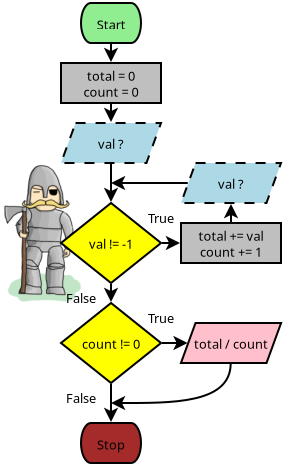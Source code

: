 <?xml version="1.0" encoding="UTF-8"?>
<dia:diagram xmlns:dia="http://www.lysator.liu.se/~alla/dia/">
  <dia:layer name="Background" visible="true" connectable="true" active="true">
    <dia:object type="Standard - Image" version="0" id="O0">
      <dia:attribute name="obj_pos">
        <dia:point val="10,10"/>
      </dia:attribute>
      <dia:attribute name="obj_bb">
        <dia:rectangle val="10,10;14.109,17"/>
      </dia:attribute>
      <dia:attribute name="elem_corner">
        <dia:point val="10,10"/>
      </dia:attribute>
      <dia:attribute name="elem_width">
        <dia:real val="4.109"/>
      </dia:attribute>
      <dia:attribute name="elem_height">
        <dia:real val="7.0"/>
      </dia:attribute>
      <dia:attribute name="draw_border">
        <dia:boolean val="false"/>
      </dia:attribute>
      <dia:attribute name="keep_aspect">
        <dia:boolean val="true"/>
      </dia:attribute>
      <dia:attribute name="file">
        <dia:string>##</dia:string>
      </dia:attribute>
      <dia:attribute name="inline_data">
        <dia:boolean val="true"/>
      </dia:attribute>
      <dia:attribute name="pixbuf">
        <dia:composite type="pixbuf">
          <dia:attribute name="data">
            <dia:data>iVBORw0KGgoAAAANSUhEUgAAAIcAAADmCAYAAAD/T5b1AAAABHNCSVQICAgIfAhkiAAAIABJREFU
eJzsnXl4G+W59n+jWbTLsiXvjuPE2RcnISEJCWGH0LAE2kJJoYVCe07LaUt72p6e0w0+ONCFftC0
QBe2srWFJmwHUnYCaQhJWLJCFmfzEu+2bEuWNKPRfH+MpEi2vMVJiPnOfV1cxNLM6J137nne531W
wTAM/hf/i2ywfNID+F+cvPhfcvwv+oX0SQ/gRMIwDDRNM3RdR9d1Ghsb6ezsRBAEwuEwkiRSXFyC
x+NGkmSsdiuyKAuf9Lg/Kfx/QQ7DMGhpaTb27NnLunXr2LlzJ4cOHSQQCAAgiiK6riOKIjabDVmW
cTqceL05jK2oMKqqqpg5s4qJEydit9v/vyGL8GlXSFVVNXbt2sUTTzzOmjVrCIfDlI0Zw7iKcUya
NAmXy4UkijhdLsLhMD2hED09PbS1t9Pc3ExrSwutra1E1SiFhYUsWXIGF1xwPnPnzkNRlE81UT7V
5GhubjL+8pe/8re//ZXW1lbOOusszjjjTHw+X+oYwzCQJIm83FwkWab3fBiGQSgY5FBNDbt27WLT
po00HK5n6YXLuPXWW3G5XJ9agnxqyVFdXW3cddddPP/sasrKK7jmS1+iYmwFgtD3WYqiiMvpRFZk
829JJtsTl2UZq9XKunXruOee31FRUcGtt95GVVXVp5Ign0py1NTUGLfffjvPP72KuQsWcvXV1yCK
Ig6HIys5AOx2O5IoAiBKErIsY7FY+hyfJEhTcxP33XMP27dv4/obvsYNN1yP15v7qSLJp44cwWDQ
uO22W3n0oQeZu2AhK1asQJYVDMPAbrcjJgiQDbIkYbPZUn9bLBZESUSSTKKAucxYLBacTicAa9eu
5eGHH8Lv93PHHT//VEmRT5WdIxwOG0888QSrV69mwpSpXLTsohQxBEFIPeD+oGoaqqqmpEU8HkdT
NSLhMKoaTRHDMAxCoRC6rnPuueeycuVKvN5cVlx1JX/84x8NPa5/Kt64TxU51r39Ng8//BAA559/
Ad7cXMB822VZ7ndJSUIQBFRNIx6PZ3xuGAZqVCUSDqNpKoZhYBiGubvp6cHrzeWnP/0p19/wNe68
81fccvPNfBoI8qmxczQ3Nxl//NOfOLSvmouWX0ZhYSGiKB6RGoKAIAh9diO9EY/HiUajGcsLmMSJ
x+NEwhEkWU59r6oqsVgMp9PJ8uXLKSoq5NZbb6WwqIhvfOMbhmgRR+0y86mRHH/4wx955+21LDrj
LMaOrcBut6e+E0Ux6zY1GwRBQIvFiOl6v9/rsRixmJb6O7nMqKrKggULWfGFq3jg/vvZumXrqJYg
nwpybNu2zXj00UeYPms2VVVVOBwOrFZrigyKogz7mpFIZEAyRSPRlB4CpJYZXde5ZPlyAJ555mnq
6+qP4o5ODnwqyHHvvfeiaTHmzp2LxWIhLy8vpV8MRRHNBsMwCEciAx6jqRrRaDSDRKFQiJycHK67
7is8vXoVW7ZsIRDoGJXSY9STY//+/cZLL73EzJkzcDiceL1enE5nSmlM2iuOBjFdz9i9ZD1G09A0
NfV3PB5HVVUuvvhipkydzkMPPUhTU/OQlrSTDaOeHKtW/R1dizBp0mQURSEvLzf1ncViQZKko34w
AiZBBjpfEAQ0VUNP6CiCIBCJRNB1na985Svs2LGDN15/nc7OwKhjx6gmhx7XjTX/+Adl5RXk5OTg
crlSdo0kBtu+DoZ4PD4kcqmqmqF/6LrOtGnTuPTS5Tz44IPs3r171EmPUU2OrVu2cmD/AaZOnYYg
CBk7lJEuKenX0XvZPbIhruvoeiz1dywWIx6Pc9111+HyuLn7rrtGnfQY1eT4x5o12GxWyspKkWUZ
u/2IbSJp2ziR0LRYSjrEYjF0XcfhcPD9732f7du38eSTT42qre2oJYce141169YxZswYJElGFC2I
4hGbniAIiCPQN5IwDIOYpg26PBmGkSE94vF4Sg+ZMmUKSy9cxuOPPzaqtrajlhz1dfUcOHiAMWPK
Mz4/Hut6PLHzGQhJ8mhaLPV3JG0rfNnll9He1spzzz2HqqqjQnqMWnIc2L+fSCRKbsJ/ImfxnI5U
GYXhK7RGPJ7yzRiGgaqa29yS4hKWXriMJ554nLq6uhGP60Rg1JLjrbffRpYlnE4HAI6ECz2JgVzz
w8VQdyyQWF7ieurfsdgRJfVzn/sckUiEZ555hnA4fNJLj1FJDsMweOPNNyhL6BsWiyXDRH4sJMZI
kL60JBVTgMLCQs4551xefeUVWlpaTvqt7agkR21trVFXW8u4inEASL2CdAzDSHlhPwn0Xlqi0Wjq
uyVLllB/uJ5dH39MKBQ6qdkxKsnx/vvvA1BQkA+AzWpNuefhiOQ4Vm/mcK+TvrQAGdKjsrISr9fL
5s2b6e7qOqmlx6gkx0c7d+JyubBbTWnRW98AEEZo/OoNPR7PGnScDSY5jhjOkjEiAA6Hg5kzq9j8
3mZCPT1omnbSsmNUkqP+8GFsNhuCKCKJYoZlFEzJcSyXlKStg2FcU9ePkKO37rFw4UL27tlNTU0N
PT2hYzbOY41RSY6mpiZsCULIinxU8RrDgSAIQ7J1pB+frndApu4xY8YM7HYnW7dsySDRyYZRSY5Q
MJhKI1AUayro93hC1/V+o8OyIal3pEuw5LbW4/Ews6qKjRvfzfDHnGwYdeQIBoNGoDOQ2p1Ict8w
WGMYb/lQkTSPD3W5Mm0cme7+dKPY/FNPpbp6H3UnsTl91JGjvr6e7q5OrAllVJbk1HeftH0jHYIg
ENf1PpHskUgEVVWZMWMGMT3Gxnff/YRGODhGHTlaWlqIqhp2ux1BEDL0jfSt7MlAFFN6aH0+6+np
we5wMGXyZF57/fWT1lo66siRLJvgdDpNz2sWM7nFYsFisdDV1UVdXR11dXV0dXUd1e+lkywej8Mw
lys91jeSLEne886/gF0f72TTpk1HNbbjjVGXt6LHYmiamSfSX7xGS3MzL7/yMnv37Camx5FECxZR
wp9jJa+wgtxcL1OmTKWysnLQnc5QdJfu7m4OHDrI/n37aW5uBsBmszJr1mwmT5qErMhIactfEjNn
ziC/sIjVq1dxxhlnnBTSLh2jjhyRxHZQTiiiopgp/Nav/yfPPfc8xcVFfPmzZzGhophIJExXSOPA
ocPU1DSwb9dB3n3rZVy+UhYtWsz8+fOxWq3ouo7NZhvy7ifQ2cnmzZv4x5p/0B3sJjc3F2+ON/Fd
gLVr1+JyuViwYCGf++xn8fn9wJFcF0mSOWXOKbzzznra29sNn893UrFj1JGjtrYWWZYQRQlZkbFY
jiwrL730Eq++vIYVV1zG169cSF6ut8/5wVAQgB176nlz/Vaefv45Xn31FZYtW8aUKVMBsPYyxydh
sVhAEIiEw7yzfj1/X/UUMT3OkiVL+Oxnzqay1IbLrhAMq0h6N3sONrF+8w5eeeM13n/vPb59002M
Hz8eUbQgywqCIDB79mxefPEFPvzgA847//zjOHPDx6gjx/79+7Hb7SiShKIceYgffPA+r768hh/f
dA3XXnE+smLN8LEYRpyYpmFzeoipPcydaWPGpFKuuHgx9/x1LU889ghOdw7fuek7+Px+7HZ7n/jT
pOv+3Y0b+ePv7+Wi5Zdx0xcXUVlRiq4fUTw9DisxTWSu28WMSaV84dKz+dmv/8ydd/6Km2++hXy/
H12PY7fbqaysxO1y886GDZx73nkn1dIy6hTSpqYmUxkVRYzENrGhoYFnn32WWVMraGju5q0NW9hf
14ZhGIiSjCQryIoNm8OF1WrF6c4lz5eP1+tlbFkh//3t5dzwlS/TcPgwmzZvRtf1DE8qZFpJ6+vr
GVs5gR9990tMnVyJ1e7A4crB4crB7nBjs7twuj24c/Lwer2UFeVx6/evw+l08sD996NpGnosRiQS
QVEUZlZVsWnTRiKRyEm1axlVkkOP60Zbe1vKdA6mVHjvvfeYUJbLGafN4e0NH/LSq68TNuyUFziZ
Pnk8C06ZwqTxZRQVF+HLzQHM6j0OVw6iaCqKX142jRdfmkxtbQ1t7W34fX7i8XhmdFnirf7oo51M
mDCRsXkWBCHz/RLEIxFokmEgSyJqNEJ5aT4/+OoybvrZfbz19ltccP4FxDSNuK4zffp0Hn5oA3v3
7qWqquq4z+NQMarIEe4JEwmHcblcAKbzTRCoq6/jM4vn8B/f+hLf+8ZVdHSF2LVnLzt21fLBto+5
84E1yLEuJJuDCRMmUOzLYfK4PAoKCsnxerFLpgSaMs7PrgOtdHYEsFltqQItYEoOSZb5cMsWDuzb
y/e/eUMfYiSRrqtYRAlZsRKNhCnIz2HGzNk89dRTzJ+/gFyvl3g8zuTJk5EVK2+99db/kuNo0dzc
TEyLISWizGVFoa21lYbDh6maeqH5dosSvtwcFi+Yx+IF84DLaevo5EBtM3v37GbTlmr2HzrE+1u2
0tXZRdhwYBd6AAgbDjramgj19KDrOvFE+cl4PI4iy0iiyNq1bzL7lHk4hADrN75HJGrwwbbdVNd1
gNZNYX4eqqrT0dlJOGr6YuxWkcONbazbtJMxY8oIdXfyj3/8g8985jN4c3Lw5uRQWTmBtWvX8tWv
ftU4WcpZjipytLe3E9OPhOCJosihhsMATKooRI9pSL0y3gB8uTn487ycOmsSKz5vKqeqqhHsidDe
GaamppbqA3Xs2nuI1WvqaGhooLi42NQxEkuLJMu0tbezY8cOli1bxr/f9iCtjQ2EIlG6g0N3u8+Z
NpZYpIhNGzcyZswYKioqKCstpaqqimeeeZqamhomT5587CZtBBhVCmk0GkVTo0iyhGixIIoiDQ0N
uF1u3G5Xn+OTlsj0HYCZdW8Wo/XneZlYUcTZi+dwzWfP4ttfuYhcXz61tTXmb2ka8QTRRIuF5uZm
RFHk3MWnsOr+WxhT7B0WMZK4dsWFNDbUUVtby8GDBwn19FBVVYWmRnnvvc1HP0HHGKNKckSjUWJ6
HKvVhkUUkWWZxsZGXB43VqsViygSj+u0B7pRVVOkB8Mqak9n6hrhmIXOQIDm5iYKCgo5Z8lcLKKE
KMooioTP7ycYDBKNRIhEIlgVJVUyqqG+HkVRsDs8TBibT2lZCZu37x/WPcycMo5F86YxcXwZ27dv
o6ioiM7OTkpLShg3vpLXXnudq6++5pjO29FiVJEjppnZ7LIkIooWNE3j0KFDnLVkYcKoZGHvwUb+
89aVtDa3ps6Lqmqfa1kVhTNPn8vpC6qw2WxIsozVaqPICfUxGT0eJxwO43a7M4KVRVHE5bZhsYiU
lxQO+x5CYVP5vfKSs7h95eMETp1Pe1sbxUVFTJ8+nbfeeou2traTwlo6qsihahqaFkOSTX9IOBwm
rsfw+UuQEm93Ua7CNZ89j+Y209HmccrYbHYcdis94SgOuxV/rgubzY7XrSAlzO+iJCNLEpLNCp2x
1PX1tACfrmAQXdcZm2t+VlLkH/Y9OO3m711w+gx+/XuZ5uZm8vPz6QmHGT++kmeffZYd27dz5lln
HfU8HSuMKnJ0dpoeWY/Hg8UipjyyLtuRmAmP18ey80+nu7OdaNRMR0zGfqRDliScbg+iJCeKylmw
iCJ2q5jKsY3FYqnorXg8zrZtW5k+bRp5XrM4zNlnLMC98vEh6x1ul5NFp05BlhXycr1MqSylunov
kydPJhgMmnm/ooUPt2w5KcgxqhTS/fsPAOB2m5bOdCRtDoZhYLVayfPlU1RcRlFxGXm+fPwFxfjy
C/EXFJNfWILXV4CsZJImrusU5ucR6OjA0HU0TTMdZLJMNBolGAwytqICJVEGe+7MSr5w6RlDHv+k
SZOZPa0SIWF4u/iC02loaKSjo4NoNEJOTg7jxlfy7oZ3jnqOjiVGDTlUVTV2796NzWY1lcI0K6lT
DPfxSSTN5pKsICbc5ekE6h1KGE9skadOKKM70EZXMJhxvVBPD6FQiOLiktR1BMHCLf/xdc5afMqQ
7uGGK8/C4cpBlkyJd/qp05BlicP1daiqhhGPM336dA4eOkQwGPzETemjZlkJBDo4dOggubm52Kw2
FEVBVVUsCYNYtm4HQ0V6fdKCgkKiqkYspmUUf0nGfk4ak6lnFBfm8dT9t7Lq+Td46n/WUlPXRE8o
TChyxDdTXFLC8nPncu0V55vEspixrw6rhdz8XAKBztT1fT4fkUiE9vb2lCX4k8KoIYce0wkEAkya
NBmb3Y7Vak1NqMc5eHXio4HNbkvpNcnr+91an+N8uTn8y5eX87VrLqGptYv2thYaW7uIaVH8uS4q
xo1L+XSAjDADl2iSUlVVdF3HYjEbA6UnYH9SGDXk+HjXLgDGjh2L1WZFsEgJE3dSYdQR6RttdTQQ
ZVMXEdN8J7I88LUFwYIgWiguzKOkyMcMBpZeSYdfEkmjWxKRQcpcngiMGnLs3LkTn99PTk6OGXFu
6ITDYWJ6nIIC095g5okcXc1RiyhiSUgJtSdIff1h7HY77e3t5OR66ewIpIg4WJnswZa0I8VzzemX
ZAlN01DTyNHd3ZUqzf1JYdSQI5aIgUgvDBcOh5FEC+NLvcQ0DUm2DnKV/mGxiDicbrwumTHFXrZu
3cKuj3cmrKciSjyI22PqG8ciJyY9OAjMnVIscX8AkXAETdOMT7JV2KghhxbT6O7uRpbN9EfDMGho
OIzd7kRRpNT28GhhblkVZkyfyl9//xN6opn5Jg6rBb/fh8vTN/RwuIj3ynKTpCOPQVEU4nqMUE8P
qqoe91TPgTBqyBEIdKLreip8z8w9VSn0SricLkTL4OJ+MBiGgc1mY1zlRPSYhmGYBBEEi9naa4TX
N68lEI/rxBIFXgq9bgJhU7/QdT1VZLezs7NPzsuJxqgghx7XjY8+2onX682a/ggcla4R06J0Bs0H
k9xNJB9+0kSfxEAplm0dpmMvx2UbdGkz65qCFouhqjEKi/wc3FGLnqg+mO/PR1asHDx4cNj3c6wx
KsjR3dVFMBjE6cisw7FvXzXjinz9EiYbDCPOO5s+4OU33+PD7Xvp6jQjxLweBxMrypg1bSzz5s2j
vDi3jxUWQI9p7K9rY8eOnWz8YBc1NQ00BboBcFgl5sycyJmL5nLOkrn9R4rp2hHTfsLamiSe3W6n
rKyMPXv2DPmejhdOSnKEw2HjyccepCOo8rnPf55wOExTUxOVlZWpY7q7u2lqauJz5y81RbR9gAsm
sPdgI7/+3UNs2LSNaVP8nD6/mPJS85o19R3s3NvOhk1b6H7gH5T6bHzx8rO54Nwl+PO8hEPdPLNm
LavWrKe+7jBWRWHsWC8TJlRyyQRz+alv1tm2cx/P3PIei+aM5/vfup4JYwsGlGqKImZsWwVBoKio
iMbGxozjGg4fNp586insdjtXX331CWlZetKRIxwOGzd/73pWr1lHS1uAYCjEgvnz6erqpqSkNGV7
6O7qoqc7QEWZWfopqR9kg2HE+dvqNfx85eNMm+Jn5X9/ltPmZlcsOzpnsas6wtsbd7HyT3/nL8+8
mQpcbmlp5bwzy7nhytOZM7OQ3Jy+Dj2YzM49bdz5+/Usu+o73Pr9a1jx+YszxpK+UyktLiQY3EBP
T4hYzKyA7PP5qN63L2XkA3jiL3/h1v9zC8UlJezYuplf/d/fHfdwwpPOt/Ln3/6ENa+uY+5MP7Mm
j2H58uWEw2FkWcLtdiEntHctpiFZHfhzXQRDQaKRHmJaZvuLuB6jK7CbX/3259zyy4e58fq53HfH
Rf0SAyA3x8Zpc7388MaFPPPw5ygqiPOft/+RXK+Fx++9lJ/ctIRzTh/bDzFMTJ/k4893X8r3/nUu
P1/5OLfc+SiRHtNXY8TjKWVUUSQ8TplIT5BwOJxq3+H15hLs6qa1tS11zWXLljF31mRmTXKw8Z9v
cu/dt49onoeCk4ocH3zwgfHwE89y6YUTOXiomx9991qqqqoELWFKFhM2B4BwOEIs2sOe/WbB10Ag
QEd7K5oaQRAEugK7efKZP/HlG+/imRf3cMsPz+W6K2bhsA+9Pmlujo25VSUALJpXQFmxe1j3c90V
s/jFj8/lpVdf54qv3cwzL7yOFjsSH6KqMVatWY8o22huakJVVeLxOHl5eUTVKO3t7aljp02bJtz6
gy9x8FA3551ZzlN/+ysbN7xzXJ1zJw05VFU17rrjv5g5PY+yEg8+p5ULPnc9YG7xNC2GKFpS7vLa
2hpsDhe3/PJhfvfwGgLdKt3dQQId7bQ1r+GbP36An698mxnTC3j83ku5/MIJIxpfMNy/pBgI55w+
lsfvvZR5s3K4+Zf3c+03v0ePZhL0cGsne/cewONxEwh0EomatTsKCgoA+lQGWLT0ixT5bZSVeJg5
PY9f3PbD41q+4aQhR3V1NR9+dIivf2k+5cVealu7OFBnTo5p/JKQZQWLRUz0M4mTX1jED3/4Hdb+
cxPf/tl9HKz7kEDnO1x/07McOhTg4ZXL+clNS4b9xqejvNhcgkoLjr4iclmxmx/euJCHVy6nu1Xl
G9/9LwLdKu9s3kV+YSFer/kbomAhFAqhKApWxYrSy59T3xxhf20nOW4nP7zxdPbuPcC2LR8e9bgG
w0lDjh07dlCQ52T6JB8L55Yxu2oMX7vuC7y97m2jpaUFqyLT2tpCdXU1hw4dRNM0ykrLuOiz1/LM
Y3fz1asm8/bGXVzzb88D8ODdFzJ9km/E49q8rQGAD3eMvF759Ek+Vv5qKQA3fOcO1r+zDoAD+/Zy
4OABXlzzIo8+9hjPP/88jQ11bN++PXXuBx98YFz7xcuZNsXP0jPHUVbsZozfw/b33xrxuPrDSbNb
MQyD7jDs3NPG9Ek+fnPLOfzwjle48fovsvDMpVhEiTfffBMwFc2oasaTfmbZZ5g7VWHP3iBRVeW6
FTO48uIZ/eoWdQ3d1B7WaWxppbPbDO/r7FJp68gM9VNkkabWIBvfa+CrX/wML72+jcYWjfISG6qW
WTjOl+skx2MqyjluJ0X5fsaUiFklVlmxm4dWXsZTL+zgvofeJxppZVxJHpLNQUyLEQy1UV9fx7jK
ieyv/oh/rv+nsf2fz3DvA0+yYF4xt37/XBx2kZ172mgLRZGUo5eKg6HfXvbBYNCIRqO43Ud+XJRE
jlcT3ebmJuPf//17bN26hS9ePIYvf34muTk2nnmpmpV/2ohVUfAX+LG6i7EqcVoP19ITjeFWIuQX
OphbVcLyCyb3u4vYuaeNPzy2iY3vNeCwW/E5jxi4ZLuAzSmjKEeMJbGolaZAN1+96nzOWDCdTVv3
c8+fn8frceB0OMDoAsEDRhcdgTjxHtMQFtQMoqpKTzjKgnnFfP1L8/uVYB2dEZ57ZTfvbzMTs6Kq
hKqG6W5ViYh23EoELWzQFopy3YoZXHfFLDo6Izy6ajtPrNrO7Kox3Pm71RSXlByXZ5KVHMFg0Hj6
6afZtWsX+X4/DqcTRVFwOByUlpRgs9sH9TGIoojT6UztLpIRVXabDbvDjtVqo/c+XVVV49lnn+V3
v/sthNtYMC+fOTPKyHHJzJlZiFWRiaqZ/garIg+4A6lr6OaJZ3ay+n8+YuLEcXx+2RjKx8zH63bj
sJpjUhTTP9Pb0hqPG1gsQmrrCdmrF4bDEaLRCKpqHtfe+R5NzUEeXb2VD7c0cMVl07juytmD6j49
YT3j/qyKTHvATNUsK3ZT19DN929+hcbWCD/89pe55Mv/xfH02mYlx7Zt24x/+7cbaW9rxe3JIabF
sDvsaJqWMVGDIdtEyrKM1WrFZrPh9eYm2m/ZmThhAt7cXHRdp6WlhfXr/0lno5kw1NHZzY3Xz+W6
K2YN+bc3vB/gL89uYPvOdqyKwhevWMYFp89AUSRUNZZBCFGUEUQ54bw7kiU/lBLZyTIQpjPNfLC6
rhEOR1CULl587XUef2JL6u0fSLr1h56wzlMv7ODvL9bhsEr8/O77qaqqOu4W0qzkeOXll40f/ehH
XPmFK1m8+HQCHR00JMy5yQRj3YgTjURTxVhFUUJRFASLgCzJpou9q5t4Wt5H3DAIBrvRNLM2RTgc
RtM0AoEO6urqUpFdMT2O2+VGUAR8BT7qPtpJIKSx9MzyQcX02g0W1r53gHc2baW9pQVRlvjW9Zfz
xeWLU6QAUsSw2hxIsjXDeJatwNtg7UN7nxvXY6jRCLqucbC2md/c/4eUXjRzeh7nLJ7IqbMK+5Um
G94PsHv/IZpawrzxdi1RVeXyFV/lumuvPW7LSG9kVUijqkpMj2G3O4jrOi6XC4/HM+yLF+QX9Dup
6RMaCoWoqTHzU61WK6WlpdjtNjMDrbCQn/zsp0zO89HYXMdXbnqOaVP8lJd6KCgoxu0so7FpO29v
amPv/jq6ukN43E5E2YYzx0uxV+FPj79AW3sn3/rKsgyCiKKc8qIei8iudIiSjNVioa2lid8+uJr9
tXEeuOc21r23l+1b3mflnzYCUDHWzZwZxZSX5lLfrNPVJbNzzyG2fXSAEr+b4mIrlyyr4vNf+Abj
p591QgN/+t2tSKKUke1lsVgyIpVGivSaoWKiwD1WKx63G4/Hg2EYOByOjHNW/vEJVnzpKta9a+av
hCIfpL5z2qzk5eczb/5C/H4/DoeDnJwcFMVKd8NHPPM/bzBubAkXnzMbVY0RJIjVNgRv3Qjur7E5
wA9ve4Ad1Y08+YefMmnB54TJCwWIa0Zz427Wr13H2jdeZ80/G8nJMRsk+/0u5i9ZxqVXFHHRRcso
8OdhCJLwSYQLZiVHtoGIonjcIqJDwWBGXfH0vBJd1ykqKKD+8GG2b9/OOWecw7Ptz1JQUMDnPvf5
1Dk5OTnYHY6MtheCIKSsjHMX6fz6909S4PMwe6rZNDAaCSMr1qxlG0aCSE+QR/7+Kg8/8SxOj5dv
fvUq6nvy8CcrBlpkoaBkBpd/cQaXf/EbNDc3GWBGgTndLmRRzngAn1ScYFZyZFtzjycikQiGrnOo
tpaxY8ZQUlqa+i7U00Mg0JnQTQLMmXMKZWVjWLnyN2zdupULL7yw3+u0wbaJAAAgAElEQVQahpHa
ikuSBKFm/vP/3MdXr72cqqkVlBXnUyFLOMScowoW6o1QdwePP72Wp/5nLR3BGOeffR4Tpp3Ca2+8
zoe/exi73c7SpUuNSy9dzvhx4/Dm5iKKIvn5BZ+IZBgMWclhVRRi+pE80f7equTbPZJy0oZhEDcM
wtEI69a9DUvOYOr06anve3p6WLR4Ma2tLallpri4mBUrVvDoo48xobKSCRMnZr12ckwej8eMxVy8
lIiUw+rnX+WxJ6Pk5rg5bf5sLlm6gPEV44c85mBYpbOrO/V3bU0N724/zNpN79PTGeS0RYs5c9FC
JLsLm83Gz26+hfa2Nt7Z8A5PP/00a9asobCwkMrKCRQXFjJ23DjjwqVLKSgqPG52pKNBVnIUFRcj
iRLBIZSEPibtwPVYn4bBhmGAYbBj2zbWrnubG79xI0Cq0PzZZ5/D5k2befX11/olRzqpbTYbFRUV
yLJM58yZWOJRDtYc4O0P9vPki+9QmCMRl70ZJaDsQg8R2YlNy7SetvcYxBJ9UvREaSi3y82ECZWc
fc655OTkpO7D7/OhKApFxcV89rOf48ILP8OWLVs4cOAAH3+0k3feWU9cj/HQQw9y3nnnc8kllxgz
Zsw4rvaLoSIrOSRJQpIl9AEDaI5+jU6+0fF4nLq6OrZt205dfR2hzgDvvLM+pSfIksjBQ4c4tK+a
gwcPMHZsBUBKgb340kv4xe23sWfPHiZOnDig9DIMA1EUKS4uQhAEQqEQ4yfMZNy4adQdNtta+Hw+
bJJB3GLFEo8SiQnYpITiLNox9DCaIeN2u8nLy0MUxRQ57HYbUiII2WKx4HA4cDqdOF2ulGIviiIO
h4NFixaxaNEiwJSMra2tvL12La+99ipPPflXxowZy2mLFhn/8rWvnbBtazZkJcdQFM/eBeOHsrQY
hkFdXR179+6lvt4sWN/REUCWJYqLi8380vY2avduQbW46A60EVU1RFnKaJ1htZp2iZnTZzD7lHm8
/sbrTOxHevT+fVlWKC0tJRgMEgyaQTaTJk0iJ8eL3W7P2KFlgyiKGekCkiRhtVrNvNoEMWRZRkzr
WBkMBvvMTfI8h8NBeXk513z5y6y4+mo2btzIT3/6U955Zz2TJk1i8eLFRn5+fh9r8olAVnKoqpph
CR3soQ+FGFu3buWVl1+mpbUVj8dNZWUll126nNOXLGHeqfNQVZVzFs9ljN/D+EI/LquEx1XGS1tN
K2lSSbVYLKlJFwSBi5ZdxP+96/9y4MABxo8fXG9I6kgejwePx4OeaLCTzB3p3R8lHelLqCiKKUuv
LGVOY7JxTyQcxtpPLXVN01IvYZIooiiyfv168v1+7rnnHiZNmsTtt9/OwoULueiiZUZBQeEnb+eI
hMOpqn1DwUDE6O7u5tlnn+H9je+yYPHp3HzLLSxatIi8vLwMDT25nQOwKeay5lBkXLJAWyiakk42
qxUprS755ClT8Pv97NmzZ0jkSCJ5ftL3oygKkiT16cuWMqX3ukeroqSi0/tbYuPxONFIBFESE20+
jiRlpxNGVVVisRiPP/44/1z3Fr/45Z1MnToVXddxOp3ous4vfvFLpk2bZnzl+q+cMKV1QCNYeoBr
f+0rBsKOHdt5KhEx/bvf/5HPf/7zA14knPA5SWlHBTUDq6IQj+vIspLqs5J6uBYLRUVFtLQ0D3t8
kGZTiScTmDIrDw5yMoNpXvF4HD16ZKnS43FEiwXFqqQII4oiG999l9WrV3PHHbczdapZoF8URW68
8UZUVaWpsZFf/OLntLe3ceON/2Z8YtHnVpsNl8dNc3MLkLBiSkMP/UhKi+3bd7BkyRLuuOMOysvL
B70ZSyIqO2aYA4sbpCQHmDkdyVTIdPj9fnbs2JFRjvp4I6bryAzNQJVOsqTUU6NqiijBUIh77vkt
F110EVOnTuuTBqkoCl+46iqcLhd33303druDL3zhSsPn9x9XKZL1iTudTlxOJ11dRzK9pSGSY//+
/Tz+2CPY7U7u/9OfuGDp0iEN/uCBgwQjiTW4l+QAyLWBLUtzYTB3GaFQiEgk0sfkPlQMpzUomFtY
DGNYvWaTSNVGTxDl5ZdfQlasrLjqKgzDMKsHxGJ97uXiiy+mu7ublSt/g8vlMs3rBcOvaDhUZH3i
fr+P/PwCDhw8cORAUey3SU1SNO/++GMefuQRzjnnHO6++y683tyhzVxcM/50/58QEy7+pOQAU3JE
VZAUe6pdaDZka+d1vKHH4wOOaajX2LZ9O/PmzUvUUTWlX3JJ702QFStW0NHRwa/v/CU+n4/zzz//
uOWvZJXBDoeTsrJSWprMYmbmFlAekBwffbSThx95hKuu+gIPPfSQMGRiAE+teoaNGzeSjNmRspwZ
U8NZzxUEAU1Lpi6ceIKMFHV1dTQcPszcU+aabTYS5S3N+9Lo6enpc86//uu/Mn/Bafz4xz9i+7Zt
x21sWckhiiJjx1YQVTVqamsB8yFk3bLF49TX1/Poo49x9dVX84tf/HJYfoJgMGj87ne/Zd68Uwnr
ZsheLME/PaEk9oSjRKPd/Tb9bW5uxu12D1p9pz8IgpBRiPZ4ondC9s6dO8jNzU2lehqGQTQSSe3O
NE3rk6IgiiI/+MEPqKys5Gc/+xmBQMdxSU/ISg673S6MHz8eu91OXV0aObLUigiFQjz++GPMnDmD
22+/fdgOpB/96L9Sheh1LYZbdKQkh6brjC/0E41otHdqCFrfep+qqlJdvZexYyuOWhkVBAFLlrZd
xwNJm5BhGMR0nZ07zd4tSdsNmARJlyDxeJyurq4MA52iKPzgB/9Bbe0hHnvs8eMy1n5nc8aM6VRW
VrJ1y9bUZ5IoZrxduh7j8SfMgf3sZzcP+817+OGHjadXPcVZZ52VSib2Ou0pyZEOtesQWpYy1bV1
dTQ0NDI9zVk3XCRbjZ5ICIJATNNobW1NJTGlI0mQZAyNYRgEg8EM80JhYSHXfOlaHnzwARoOHz7m
zO53Rnx+P4sWLeLAwQMcPHQIIFVCOvmGvfnmm9TV1nL77Xcwf/78YTGjpqbGuP32/2bGzNmMGVNO
JBJJKaTpcFklgpEYXd2hPnqHIAjs378Pm81KUVHRcH4+A72Xy6FCPIaEyrZkHiHIkaDjZE5tEkuX
LsVms/Hqa68ds7Ek0e/diRZRWL78MopLSnjzzTfNskiJTgVgbllfWvMCX//6N7jooouGRQw9rhs/
+tGPsCoyp84/FQCnrKNnCV6WZAlRlmhr78z4XBAEtFiMDz/8kDFjxmQUrR0ORFFEOgpd5VjqJ7Is
EYlE+tWpImGzg0PypUyvye7xeJg6dRqvvPLKMRtPEgNSf9y4cSyYP5+PP/6ISMRMUJZlmb179/KH
P/yBC5ddzE3fvWnYP3r3XXez9o1XOfOsc5AkGbvdhuz0pSRH792KrsVQFBEt8QYJmJVxdu7cyfbt
O6iqmnXUy8InWXMrHYZh9EuQ5BIUjUZTBElvUHjKKadQXb33mC8tA86ooijCwoWn0dHRwUcffwzA
gQMHeOCBB7jwwgu5777f9wlpGwwPPPCA8Zu77uSsc86nsLAQQRDIy/MhC1pWyRHTYrhsEqqqI0sy
siIjWCzU1dXx4IMPUFxcRHl5OVqv8gtDgSiKR7X9NTD1lGMpPZLL9WAE0TRzSdE0LbW8TJ8+nVAo
xIdbthyz8cAQcmXHjBlDbm4uW7duJdTTw4MPPsBpCxdw3+/vG3ZAyhtvvGHcdtttzJu/MOViz83N
zciq6w1JlgjrZgUcu92F1WpD13XWvPgCmhrlnHPOJdDeTnt7x3CGYtpuJOnoHnBap8iRIOne19Je
iqSFVFXVrOGamqqlnINJJb60tBSf38+GDe8c0x3XoORwu934/X6qq/fy5JNPIokSd9/9m2Hb9Gtq
aoz/+MEPmDplCnPmmIXkc3JyyM/PN7d3oqkzBEJ9jV26FsMiOkAU0TSVN994g3+ue4szzzrHjO0Q
RYKJXihDfdiCICAMsS15v9c46jNNyLKMz+fjcH3fJO2oqmYsI0kYhpGSGMkAbFEUOWXOKWzetPmY
9qYdlBzjxo1j+vTpVO/6mJdeeJ6vf+Mbw45O0uO68d3vfpfGhjpmzTaz1iRRJC8vD4vFQjwex5qu
UPbSH1w2CY+vAKvVwhNPPMEff38vEyZPTS1LgiAQSzTxHSpGEveadLmPFIIgMHnyZKqr92XdpmsJ
PaP3OXoslpIeScV07txTqD9cz969e0c8riQGvUNFUYQrrriSUCTK3AULueGGG4Y1o4Zh8Ktf/ood
O7Zjc7h49tlnaWtrxWqzpTysFouFAm+aUy1x43JCHwhGYng9TloCGq+/9irTZ83mrCVn9IlGC/UM
rxnfSHQGiygO6q4fDDFdZ/z4SlpaW9m9Z3ffAwSBmK5n1UHicfOzZMDQpEmTsSpWthxDvWNI9J8y
ZQo//OF/8uMf/3jYE7pnzx5j9apVXHnllaxYsQK3y82aNWvo6elJ+WrycnORnUfqdPU2giV3MVOm
TmXphcsIdAQQsiiSkXBkwEiudIxEoRQEYcQ2DkEQ6OnpwePxUF4+hjX/+Ifp5e0FwzBSObgZn8X0
jCUnNzeXKVOnsn79+hGNKx1DukOXyyX8+Cc/EU47bdGwpQbA/AULUFWVurp6vLlempua+PWdv+JX
v/wlnZ2deHJysCtSHyNY+gMQRCeyLBOLadgd2W0a0UgkVXRtsHEdrZMuae8Z6U7FMIxUl4Tlyy+j
rraWVatX09zcN2gppmcSIbm0JFuNJZeWqqqZ7NtXjaqqx0TvOG7FW1RVNXbs2MEDDzzAiy++iK5F
sDlc2O125i9YkPIleDweJEkiZvQ/2XYRFKs95aVMBhinQ0iI4HA4nOGn6A9JR9twFdJjpW9YLJbU
jqe0tJTi4mJWr/o7iqJwySWX9EnO1uNx5F5LWSymYbFYUkrpmDHlBDoC1NTUMGHCyGqgwXEkR11d
HatWrWL79m10tLdxxplnMn36dOxWG2Xl5anE7NJE4HByDU2HRYBAovx0YWk50WgUXY8P+PDb29vx
eDyIAzjSjtVOZSSvpygdaeEhiiI+n1k54NBBs6RVb+NcTNP6xI7oMZ24FCcWi6EoCpMmTUKSJTZv
3nxMyHHcvE1jK8by05/+lIcf/jPjKyvJzy/A4XBm6AoWiwVJOvJ3uhFMSrydgVAYq002E60kiXBP
KGu3RzAfuqqqhEIDK6YjztAbol4zENKdfYZhYLNayc3z0djUSFtbWx/i9l5awFTCjXg8tbTk5OSw
aNFi1q1bN+LxwXGUHKJFFOx2O5WVlXhzc41wr51E0gglJVp3xqN97RvxtLmIxWL87W9/45/r3sLm
cFGfxTYgyzKlJSUIgkAwGCQnJwdnr9DC5ASnK6QnwlXfGxaLiFVRUktbSWkZsJFgMEggECDf78/w
+SR1lHSJYi43OqIhpZaWZZ/5DH9ftYpwODziCLHjXjBOEAQkUcwozpr6cbn/NhWixYIl7dYCgQAP
3/9HGlvbOf307AlM4Z4wG97dyIZ3zdoXsixRUVGRcYzNZqO8fCwTJ0zAZrOhG3HERE/ZnJyclLX2
WLTPGAiCIKR0J8MwKCoqxGazEolE2b9/PxUVFX3IEdN1enuC4nEjpZgqikJJaSk+n4/6+voRLy3H
nRyqqhoul4u29jYMXc9YVgZzlSclhyG78Pv9jK2cQCiykyVLzuhX7wiFgmhajFhMo6amhrY2s0S0
KEnosRjRaJR1697m9dczXdzJXi6FhYW4XC7Ky8sZVzEOR5ag5mTWmyhaEEUJSZLwuN2DeobTyWYY
BopVSZW2yM8vwO1yU1BQwPbt21i8eJEpWeVk21Mz6Kd3Lk0ypSI9S7GtrS2j+vHR4kSQg/HjK3n5
pTXoRhyJI4k9A7nKRVFISQ5ZMZOHFi1azMaNm6ipqWHSpElZz3M6zXabZoH5zDafhq4jyjIFBQVo
MQ0jwT7BIhCNRDl06CA1NTVEwhHefPNNnut6Hjlte61psYy/j4zVTKR2edy4+omQ7x29n0wcj0Yj
xLQYETVKS2sr//K1r/HoY4+yd/ceZlRVIQ7R/5M0pcdiMXbv2U19ff2g5wyG404OURSZOGECz6sa
nZ2d+Hx+ItEIHszdSvJt8jjNoXTrPZQJbmRRTEkOKfF2Xnb5Zfz1sUfYunXLgInTeb48bFYbkcTE
G/F4qviby+XC5/OltpHxxKTG43HGjBmTGk9PTw+hnlCKQP0hGjVrlDc3N9HREUj1UQHTo5wsmjdQ
/rEkS9gAXYtw6qmnsuHdDby7cSNTpk1Dj8UGfInSpZGu60iShE2xsmPHDi6//PIBxz4Yjjs5bDab
UD52rAHmhPt8pArNiRYLsZiGJMnEFS8um4QWNlIW0qTkiKqmf6GwoJBLP/t5XvyfZ+npCZm7n172
AEkU8bg9OByO1K6itwEpvZlw8rtUobfEDkBRFNxud9ZrpH4v8f+ysrKjmpv0JUJVVX75i0P48/O5
7LLLue2222hta6Ugv8DsXDmIbSWpd7hcLvz5+dTVjbzi8glRSCdPnozdbieS6NKcjMAORyLsP3AA
n8/Hu+9uAMwkpvRgn/ZgCKfTnbJonnrqqbz++mu0tbXhcPQV4RZRRBQtqfU5G3pHgCfHCaakEyQp
gzS9j7dYLBl1yeOJ7/RYLBUxn/qteDxDOhnJFMqETylJVnPsEpqmctVVV3Hnnb9i/7795Pvziev6
kA1vZteFXNrbO9DjujGSjLgTUt66vLycwsJCGhsbmDhxIpqmoetmiN/jjz0CQJ4j+z20haI4PfbU
Vs3pdGYQrTfMhGh5QGLEE9ca6JgkstlEzHoc2ZXPga6px+PEEySxWCwoioKsyEiSTHe3WSlI02K4
XC5hxoyZxp49u5k/fz7aAEtLkrjp5CksKKSmpibr8cPBCQm5VhRFmD9/AQcPHiQajRKLxdi2bRuv
vLiKW/99BX/+9Tf5ztevShvVkWH1hKO0NDXx7W9/i63bduByuRBFkXA4e5KTy+UatIiLlvBLHA2S
Z6VLlGzSpTeSeT9WqxW73Y7NZku0XbdlPNhkrMZpp52WqM0aOyJxEgTrfX+9PbQ2u910Qg5QfGco
OCHkMAyDU089FU2LUVNTQzDYzerVq1myYC7zZ41nQkUp1QcbsNpkoqoK8TiarhM3IBrROHP6eIq8
Ej/9yX+xYcMGdF1H1/uWvUy+jQMhfUt4lDdz1FFgvYmUbkuJJwr0Jov6Vs2cSTAYpKWlNXUumGb0
3mPX1MzPduzYQagnREwdWfXHE0IOQRCYNm0a+YmIsurqfTQ3NTFrailWq426xnYee/IFxvg9TCzM
A0DXDSIJr+XB7iiHDtZwxWfm88QTT9Da2ICtV+dGwzBMTX0ITjfDMNCPsmxm0vE2EtOjYRgIvXJl
uoNmm6/k+BctXow3x8t7772XWgqhfzO6nqinsnbtWlav+juiJGXsnI4GJyyTp7S0lAuWLqWu5iCy
JDJlnJkd7s3No7KilC994WLyXE7K8txgsST6rBrMn1JOS0srDQEVt8uFLEsoDhclpWV9JIc3J2dA
XSId8aOUHEkFcqS2U1HMjCepq6vDIkqpCkYul0u4/PLL2bx5E4FAIDXe/peWOK+99ip33/VrFi1a
DEBT09HVLEnihJHD5XIJ5513Hk53Dq1tbTg9Xgryc5AVGzZPPj/493/jph/ciFxcQsTpJaC4aJMc
+MeO5cLzz+WzF8znpbWbEUWROXNm4/V6M3YUTqcTb27ukMczWO2v/nAsos4FQciongjQ0NCAz++n
uLg49dkll14KmPm0SSSDf9JfgJ5wmDdef4N7772PK7+wgptvuZlgVzf79u0bkQvghDbjmTBhAnNm
z+b9d94iN9eF1+0mpqmIhgGEmVc1kVNnTUJTI4S6u0g2/pMliT/95WW8HgfN7aE+Ewvg9XqHLDXA
fNOGW+zFSOgbI3XX9y77BFBTU0NZaVlGYbh8v5+JEyeybft2zjjjzJSeki71uoNBbrvtVjZu3MTV
V1/NFVdcgaIo2B129u3bR9yIG6JwdNvZE5ogWl5eLvzr9V+iKRCiJxzFYbWgqVEMI7MaoSRbycnL
x19QjL+gGE+uj+oDNUysKMMiSqn1FRI+CkXBbh9em4r0dXyoGMzkP+Tr9JI+qhqlunovC09bmHGc
2+OhqmoWdbW1GW78dIValiQWLVrM6acv5sMP3uOvf/0LYEb2NzQ0EO7JvqsbCk54j7dTF5/NuUvm
UNMYYMvH5s6lJ9iJpkbQYxp6TCOux0g2ERYEgcbmANWHmvDl5RAOh3G53Blvnd1uRz6K+uXD1TuS
saMjkRpmiGLmtIcT6Y6zqzL7ybhcLmHB/PkA7N69OyuZbTYbly1fzn/f9t9cteJq/vrXv3L77bcT
TMS0pOfZDhcnnBwul0tY+bv7mDtrMi+9uZFoNEIgECDQ0U53ZwfdnR2Egl30BDuJ9ATR1AjtbS2E
YxLvfrAz5TFNf/NcLtdRjeVo9Y6RwCRYZkRXU1MTuq7jSVQ+TseUqVOpqKhgz57dA5LZYrFw4YUX
cttt/83HH3/EW2vfIpKIqT1afCLdIcsrZwrf+dY3eWP9Nl54YwuqGmP3gXraOwIEQ0G6ujoJBAIE
g92Ee0LUNbTw0c6dbPvoAPPmzcso8Sj1Kho7HCT1jhMJi8WSCg9MYs+ePfj8/qylMj1uN2PGlNPY
0Jgic7YdS9J2MnnyZO6++26mTZ0MkFU/Gyo+se6QF1/xZVrbu9m9fQN7yvK5+Zf30xOOcu6ZC5ky
cSwep7m222x2HnvhAwoKC7nggqWpRKYkrDYbVqv1qLTywaya2Y4fSR0wwzBSNUnTf/fgwYOMqxhH
tvKRoiQydswY1q17m4aGhhSB4roOvcZhGPHEzs3FmDFjmTv3lAFTTQfDJ0YO0SIKN3zj26jq142e
nhAXfrCf+x9dTay1mbcaWxGj5pp5OBxn1+6DlJZX9CEGgM1uO+5RW70x0G4l3dOaDaIo9RlrV1cX
paUlWY9Pxt1qWoy9e/dQUXGkglF/Y6ipqSHUE2LmzKoRFdj/xJsOK4oieL25wvjJVanPSh0WKgpz
qSjMpaWpiStWfJGoGu2TGmixWHBm8cweL2RLMEp+nkR/xDClhtRvvkwsSxglgNPpFGpra8jN9TJ9
+ox+d1jJwGdBEHj//fcRJYkpU6YMdksD4hMnRxL5JRUZSU3WRORUIKRhi7WaoXlp0VSGYWC1KkMy
l/eHY5WDMhRIiS6Y2cYwEARBwOMxY1uTbc0HQnd3N2+ufZPJkyaPuC3HSdORWjYypYIoCjhEGbsI
Td0akijRFQwSCoVSqQd5ebn0BEO4PB68Xi+KoqSUtuT/k60usiEZ/T1UJBOn4mlLx1D0EEuiiH42
JKVOeorGkMdD9qVFj8VYuHBhlm+Gh5OGHGH9yOT0ruyjiCIdbU2sXr069ZksS6k3UVVVJNGCJYtm
7nQ6KSoqwu/34/Hk4HQ6kCQZSRSx2mz4fD4cDgeiKCJLEpZEqmNSRPcO6BUEgWg0iiTLiBYL0WjU
3GIqipm+KQiQOMdisSBKYqoPSzp660nDLVtlEcXUb2Ug8bff789y1vBw0pBD1oOpfyfDBJNZ9sW+
HK69/l9obW3BbrdnBPqKokReXh4tLc3U1x8mpqlIskIsUQEnGArR2GgmCmmaRigUSq37mholpsfJ
Tfhkkn1SXE4nkiQRCUdS3SMk0ezkEAyF0GMxRElCEkVsNltGkpXdbjeb8DidfYKRza7ezhQRXC4X
Xq+XUDCYUcBlMKSMcb10HdEicrihgQP79mIfwXKbxElDjpB2ZO2XhCPESOLJv/2FmTOrmDZ9Rp9z
e3p6cDpd/UakG4aBy+WirKwsw2Ko63Ha29uJxWK0tDSnGgEkyZKeOZckVLrhTFXVjAKysiQSCHRQ
XW3WyOhdNFfTNCKRCJp6ZAmN6XG62tuYNLn/sXd1mcXykmmc/SVyCxYL27dvp6s7lNFE8Whx0pDj
0P6PUuWtk5FgsmghN9dFQ1snF19yKatXr2bK5ClYjqI0pGEY2O12JCnT9O7z+RIifmryQOwOB7LU
d8s5GARBwGa3E4/rWY1rekxH1TRimpaKK1VVFUmSaG1t5ZlnnjEuv/zyjKeuaZqxe/duSktKUr/R
27+TDBO0WCzs31eNx+2kpKSYkeKk2a00NbVk/dzntNISiHDttdcB0NzaelTX93q9SP088AzxbLH0
EdlDhWEYiYctoyjWPv/ZE42QfX4/+fn5FBWZxe5KSkp4+aV/sHnz5j7X3LFjB+1trcyaPSdFgmzK
ryRLxGIaH27ZwuxT5g29KcEAOGnIkQ3JlBGb1cq4ceOYMmUKTU1Nw7tGLIbdbiN/iAqazWYbUbyG
nlYvY6hQ1SiNzc1Z7RLV1dXIipW8PDNCTsyypAiCgCTJHD7cQMPhwyxd2n+v3eHgpCFHRygRHKsc
WTLSc2Xtdrtw2sLTaG5uIj5AiF/vOE2Hy0lFxTjkLE18ep8nJ5TMkcDMPBteCGJzUzPBrm5mzMjU
pzRdM3bt2oUkSgNGuyfzWnbt2kV3MMS8eXOPevzpOGnIEQnUYbVlrqW9k83mnHIKgUAAdQByKIqC
x+3G5/dRWlrKxImTcLlcgy4TxyxWQxCIacOTHjW1tdgddsrKMpXIUHfQ3KE57EdyW7JItWTI4Xvv
vUd5eXmqDdhIcdIopLG0PBQpEe+QlBzJDP3KykpEUaS5ualPhyJRtODz+Rk7dmzKSzucEgvHQmok
kZQeyb6z4XCYaCRCe0cHHe3ttLa1EQ6HiUQidHR08N57m5k1aza9uz+Ge8I0NzXh7JXZlw2aprJ1
65ZECOXI9Q04icjRnSUPJSk55IT1sLW1ldbmRl5a8wI2R2YMR9K+4M3x4s/Px+PxYLPZ8OXlMaa8
nLy8vAH9HsnY0GPhwDt46BC1NTXUHz7M/n37CHQGiEQi6LqOVWC14EoAACAASURBVLGaubF2OzbF
ij8/n7PPPps5c06hra3N8Pl8GYNsbG6mrLT/dMuksa2trZ3mpiZmrlgx4vEncVKQIxgMGl2dpr0g
3TraW3KsXr0af0ERUyZPTh2jxXQ8Hg9ut4vu7iBdXV20trRQXb2XmBYjqkaJ6zHyC4soKy0jLy+X
SZMnM65iXOoagnBs+q3s3LmT5557jup91WbOqt/PtGnTKCwopLCoCJ/Ph9VqxelwIMmyaXRLSKtH
Hvkz27dv56677sqcm65uCuYUQMI6m23pExBoamrC43Yyb+68Ed1DOk4KcsRiGlFVxWG3ZvR3S5cc
b7zxhvHiiy+wdOlS/P781LmGYZCXl0dhYWHq4drtdox4nKiqEolEqK2poXrfPlpamtn18cc899zz
XH311SxebIbwj7R0ZP3hwzz55N/YsWMHU6ZM4aabvkNFRQUet/tILY9BbDPFxSU8/tgjfPTVrxrT
pk0TAOwOOzE9RlFRoZlMJYpZLaMWUaSxsZGy8gom9mMIPBqcFOQI94TpCUfJzXH3Kzkeeughpk6d
mkGMJLIpf5IsIysK3pwc/H4/s+fMAUyr5ksvvcQTTzxhRndPmjRsB1w6Pt61i9+uvJv8wiK+9+/f
69MUKB6PE4lEkBXT9tEfzjrrTN5au5Y77riDhx56yFAURXA4nCxdupSDBw9htzsYN25cn+ivpC+o
oeEw3hwvhYXHrlvkSbFbCYe6iUY0XLKQUaA2KTlCwSCbN2+isHB4DXey5cUmSznOmzePP/zxD8Tj
A1cnHAgf79rFnXf+ipkzq/jRf/4XMwboFqWp2oDBvopi5fobbmDHju0pY5iiKMIdP/85XV1drFz5
G/7wh9+zbt26VFPG9PiW7u4gXm8O3tzB3fpDxUlBjiRku5CSHOk1wfbu3onb5aakJHu01HAhCALX
XHMNM2bM5L5770XNEsAzGGrravntyruZNWs2133lesDsSWcYRr+pkukdD7KhsrKSysoJrH3zzdRn
q1etRpZlvve1y/DaYvztyb9x+8++x/33/JyXXn6ZzZs28f/a+9IgOc4yzScrr8o6uqq6q+9Wt1pX
u3Xfvg/ZXAMOxpw7YGwI8GLWeHaJZc0Mw8bAzB8gYll2HYuDIzyLAQM+wQYMZi1bxsaHLB+SJbUs
qaW+z7qvPL/M/ZGV1VlVWVd3S6pdeCIc7ipVVn9d+dT3vefzzs/PQ8xl4fP7V3UIcVMcK6oO6DQL
P+2BZgBuGzECbR1YPD6BK6+5oeLWv5wpTe3t7fjiF7+Iv7/7Lrxz6lRDM+IMw8Djj/8KrW1h3H7b
bWZjN8wBQRRFwe12O7rFuq5DEkXwbnfFirCBgQGcHR0FAPzqV78y/umfvoq/u/lK3HzjTnzylusR
iUTx1sgE3jx+BidOvYYnn3wCgiAglUrj1ltvbfhzqIamIIcpmOJ8Hlu1pE41lmYyzV0QvAVqV3cZ
hgEuX5Xl8XgwuG49njl4EHv27Kl76kI2l8Pp0+/g3e9+j2MSTBRFM8nnQADDMKDIMtyC4Ej2QCCA
Y8eOIhqNGg888GP83c1X4s5b3wsAcLkodHd3Y01/Pz50802QZRmf/A/fAO/vxidv/VRZhHWlaIpj
hRACN7V0fto9h1gmixa/t6z9wCJGV1d3URsky5YX1pTC4/EUYhq33PIhHD36Fu7/t3/D0WPH6nJn
zW45DWuqyD3ZZ7KVwuqKd1rn8PAwEvEEXnnlFczNzeHqfeYN9+WF8AhRIUs5aKoMjmNxxW5zx/vg
Bz9IrVu3blUH4zbFzgEAklHZkvf6i5t97MRwu92Fm2CXUHKCtWvwtmt27dqFL//nL+Nb3/42nnz8
UXz5H76KbDaLXM7syQ0GA1AVFal0CjTNFBJzsqIilU5DFEXwPF+2WxmGKSrLc1xZKZ9VDOxEnnA4
DIZlMDs7CwDw+ZaMZd2WT9BUFQzLo8Xvhao5Z7RXiqYhh33nsMPl8QO2EV1WR31vb2/RjmGd9dV2
DYqiIAhCWcP1/ssvx2c/+1l84xvfwAMP/BjBYBA8zxeqvwBTGVAjGjRCIIlmWPvhh36B/3LPP0DX
dQiCUEYQRVUddzJz6gGBwZa3MXD54FgikYDALOWQzo5N4/S5KVyxawjhcBsIWX6bY71oGnLYdw67
6FrQVWzdcxyH3t5esCxbiG9YxKg1JoNlzLC1E7q6urB16xbc9737sG37topFyZqm4vTpM/jYxz6G
a669vqBaqGlaWXOVnnc3nVxlq9uudM00Q4NmGGRSKcQzGo6fmsRLr53CL377Muanp/Dfvv7v8f4b
L4fLxYBoKlhvGMBY1b97uWgKclS7qYT3AjDL5KxoqNvtLuoB5TmuJjEMw4DH660o0xBZXMTAwACu
uubqmu7g7MyM0dLix+7duwvffFVVwTBM0e5hjThlCKlgnOoASshBmzqixNCxa9du3P/wIfSt6cM9
99yD3//qpzj81lm8+7o9+XC/jkQqW8g9rTaaghwcxxUdK5pt57C8FcDcIXw+b1FEtN6hwVyFvhHA
3A2yuRwYhgHRCGiu+of96yeewPr164ueM2y7RFEUE/nq+DrdbZqmMbB2Lc6cPo2f/vxBnDt7Dul0
GqlUCtNzEQg8DVmWIAhuEB148fDb2LZtW13v3SiaghxuNw+D9SGWyaIrVLm3k3a54HLRRYEka/xn
rUKe0v5UC4QQyJKMRCIBSaztyk5MTBgvvfRn7Nu3H7FYDD6ftyD/QAgpUxymsKSnUW57ODuLdH6Q
wPfv+z6efvoPiEQi0HMR9Pb14H0HLi+87sHfHMbo6Cj++Z+/XnPdy0FTkMPU4+QBLBlZulFcCQag
rDu9kWyqlYMovZ4QLS82RxfaEKrh5ZdNMd3e3h4oioKF+QV058d4AObIz1LFYavxyT5pyT5vxQ7D
MHBy5CRmZ2YwOnoWn7j5SmwfvhbhkA9d7QHwvBssw+DFwyfw3fsewN13/0fs3r17VV1YC01BjmCL
L2+0meTQiLkz1JAdB9DYhMfSHcb8tuv5RiXFNGprnN+xaBR+nx8Cbx4fqXQanmQSoVCo4KJa4y0K
vwf5rniGKW5Cclh7NpvF2XdGsHFdH+7917sQ9HMFQrhoGjoheOrZV/H1//EIPve5O/D5L9xZ99/f
KJqCHHCxFAAjml2yO8xvmvnNstsYy82eOo3vsHTOAWB6egpdXV01jVErimofDWIfHQaYxmnNYFxe
W6wUMzMzAIC7P/NBBP0mwdLpDE6PzePYyBiee+085ubncM89X8HnP/95aqXiddXQHOQAwGop2CMd
KiEFcrip/Gy3fLBpOf0kTEn3GUVR0DQzESZKEuZm5+qq2o7FYwiGgkUtklZzk9UMZemcVjOUK93U
QCCAvv61+Pa9P4G3xcywLsSycNEMent6cdXVV+OjH/0orJqPC4mmIQcf7EFInys8JqScAG63uzAN
EagvVG6J15bGLXRdB9FI4ebKilwk81gJyWTSMW6RyWQKXfCGYRSarSv1ybhKDao8Ojs7cdddX8Qr
r7yCPdsuA8cLWLthCANr16K9vR0rHc3VCJqGHF1BBkbSU3hsD4SJqllAbHaTLT1fr8w0x3FlO46q
KiDEJEcikYCiKBgYGKj6PoqiGNPTMwgGy/VOFUWBpqlgWfMoICVKwy6adhwq7ASaduHwq6/ijjvu
wLYd28DS7EUjhB1NkXgDAI0OIOgtjgVYBqnAAixbrMVRb3zD5XJBEIpjD7quQ1OXEl8nThxHKBSq
WdKfy2WRTCbQ2hoqK9VTVRWizRW2642V3tlau91A/wB8LX4cPXr0khEDaKKdgyHJosf2zKwsqTh8
+FWcPHEcmWwWkiTB7XYjGAyht7cHa/r70dvT65i55TkOHLcU1rbbGpbextG3jmLr1q2Omlyl0Ahx
lFQwDKNsAlXpnBT7vkGIc+wDAASPB10dHThz5kyt5VxQNA05AHOGbBe3FARzUUDQKyAjaZibnStk
LAOBIAjREFlcxPHjb0MURfh9flx3/fW46aabCtdTFAXBlp4Hit1XwJR5PD92Hp/93OfqXmelcj9J
dE7TOxFAJwSqqlSsK+3p7cO50bMrHqizEjQFOYhODE2SUSnCQLMM/vaWW4okFjiOA8dx5tiJyCLe
PvY2HnvsMaRSSXzoQx+Gruvwer1FKX2g2H0FgIMHn0FHRwfe8553114n0fMTJhvT9qzkXamKCtpF
O1amDw4O4qWX/oyFuXl0r1J5ZKNoCnKIORHJ6AJafd4yVR83x0Cgy2fPW499Ph98Ph8G1w6ip6cH
P/rBfeju7sbVV19TGMxT6UiZnJrEoUOH8LWv/de6usQUWa4qF22fE2vBeqwoCmiHkgJFVeF2iN6u
X78emqrh9Jkzl4wcTWGQ2rdpp+pzwCF07hDv2Lt3Lz54y0fwv+//EU6cOFEmuWBWYC0dKX/60wu4
7LLL6q69VDWzpoPny20bl8tVpKRcujaNkDI1RMA8Xpwar9vaWhEMBXHs2LG61nYh0BQ7R6XaCSsU
IBKU6YVXwvvf/3643W7ce++9AIAbbrih8G+SJBWkGtPpNI4efQt33fXFFavuAQDPc2YzlWFA01TM
zs4VRUrb29vNaZOGOXnBmiplhdxLwTAsfD5foSLsUqApyGF5GWmSQxeWDNKCK0sDrI1A9gkLdhiG
AY/Hg1tvvRUsy+Dee++Fi6Jw3fXXm9MZbWH41w4fBgC8733vbWitlbrnVUXFiRPHcf78GE6NjCCR
TJTVmJhFx2Z1Gcuy6O3pwe49e7B37z5Hw9Tn8yORSDS0vtVEU5ADMEeGlsrbuyizd1YkgFSyJTuR
w+Vywes1vZOPf/zfQVU1fO++78Hf0oLh4eEi1/GtY0exf//+ss72WtBLjgBJknDy5AmMjIyAEIJw
OIzLhoexZcsW+Fv8cOfF5GKxKObmTOEZlmWQTmdwbnQUP/zhD/H444/jAx+4Gfv27UN7+1JHX2tr
CAsNitWsJpqCHFYmdDKSwuY1XQUJBsCUMxJoYHZ2xkyM5RX8SmHFNOzy0Z/4xCeQSiXxrW99E3ff
/ffYnW+JjMZiGB0dLUhJNQrrGJyensbBg89AymWwd/8VuOmmdyEcDhdiGxRFwZsfX97d3Y0tW7aa
z+Xda8Dssz106BAee+xRPPbYo1i/fgMuv3w/Dhy4ET6fH9PTM8ta42qgOchh+vGGLNmU/nQdugEw
LhcykoYnnngSTz/9NARBQFdnFzZv2YLNmzcX5UOsOoqCR+Ny4c47vwAA+O53v4t7vnIPtm/dhlde
eRk8x+O6665reK2ZrIhUKomZ6Sm8+MLzGFy/EVdddRXa2trQ3t5etqPVmgbV29OD2z71KXzkwx/G
sbffxpHXDuP+++/Hn/70J3OgYQVx24uBpiCHoiiGrChlyj6AGSn1uRlcc+ONGBwcxPT0NKanp/Ds
swfxu9/9FoNrB3HV1Vdj48aNcDtMT6AoCp/59GdA0wx+8P3v49Of/gyefvpp3Hbb7SjVwqgFlmGg
5DJ4+KGHAAA7du7ETQduLKTvSyvOnKKkTtB1HcFQCAcOHMCBAwewuLiIRx99BA8/9BB27NwJRVGM
1TCaG0VTkCORiJtjvYTK35JQKITNmzdjKK/Noes6pqen8eKLL+AnP3kANE0jFAohHA6jvb0DoVAI
Xq8HHMfDRVFoa2uDTjT86798A9ddfz3uvLPxIpnunh5qx+69xtE3jqCltQ0TE5N45NGH4W8JIBgI
YsfOHVi3bj0CgUBhB6k1DcrqbzFgFvpMTk4imUygpSWAFr8XExOTiEYilyTW0RTkmJ8aRzQhmhIM
eXujVC/DCl5ZcLvd2Lx5MzZv3oz5+XmcOzeKbDaHVCqJSCSC82PnIYkiNJsysCB40eI3bYBGB/hk
Mhnj9OnT2L1nDxiWwZYtWxCNRjE1OYVsLotIJFKQ3w6Hw3Dn2yEDgSBCoSBIvrqNpl2gaQbZbBaJ
RNzMFeXXKSsyeI6HrMgQRREf/ujHMbh2EIt/yeTIyTYPQNcBmyYY0XWIBIjF4gVvw/q2cXldjY6O
DrS3tyPQ0gKvTRxOFEUYug5RFKGqKmiGwetHjuA3v/0N0uk02tra6l7jgw8+iN///ils3rwFb71x
BACwb99+9PcPFDrw/D4/xsbHcPbsaGHgbzKZQDQWBYBCewJDM/D6fAgGQ+jvH0BbWyva2sJobw+D
EB0/+tEP0dvTi9tuux3/8i/fAOVyYfv27c4Lu4BoCnJ4eHMZsqIUlH3ofK5J03UQVcPBp3+P8fEx
bNiwEaFQCP39/ejr66vaYS8IQqGuwvJwzo+dR29vX0M6FqIoGo888jCYfDvk3v1X4NU/vwhN1bBj
5w548jNfgqEQ9oTD2L17SerRzfMFmUtCCLL5rLKUF4yTZBm5XBbnzo3iyJEjODUyAoZlcOcXvoBo
NIrx8XHsyntZFxtNQQ7eLcDnZtDm5cFQSwXGgPkzzTLYuXsvJEnCyMhJpFNJyIqKYCCIru4utLd3
wO/3obOjE2v6+9HR0QGf11twkXOiiBMnTuC5557FmTNncMMNB/Dgzx7E7bffXtf6crkcIpEILhsa
AkVR2L17D9w8j5dfeRXH334LG4aGsXl4M1pb28x+EqJDURQkk0lEo1HMzs5icnICiXgCcl73nKbp
ooBYW1sbfD4//vaWW3DdtdfC5/fj8KuvgqZp9K6Cjvly0BTkYFgOvJtFq89bpgmmER0CDWzZsgVe
rw+dnZ2gaRqzs7M4d+4cZmdmcH7sPDKpdEEcDgBcNJOfXMAinW94Hh4exj/+41dx8OBBPPzwQ3WT
A1iKjFpH1vDmLVi3fkMhAHb+3Hk8f+hZCIIXGtEKExk4jkNbOIy+3j5s374Da/r60BYOQ+AYUAxn
Csh5vfD5fGUR1cmpKQRDob9wcvDlRwMhBlwlNqNhGIjFYujvX4OhoSFs2rQJNE1DEAQoigKWZSFJ
EtLpNDKZDGZnZ0GIhmAwhMHBQfTkYyJzc3P4+c8fxMTEhNHf31+Xi2iRzj6Dxe12Y/fuPdi5fQdS
GXMkSCqVhMfjQVtbGF6vFx0dHUu2jWGAZdmyIJ5TOkDXdRw7dhTbt227qHWjdjQFOSxd74l4ptDx
VgiCUabqD7BUjqcoS7WaVjcZz/Noa2t1HD5sKepYz2/fvh2PPfoo/vjHP+KOO+6ouT4ra8pUGGxM
0TS6ujqxZk1/WS+u3SaiGabixKZSnB+bwPlzo/jSf/pSXa+/EGiKlL3P56ModxCy1RxdkqUUSmJj
pcmvWq0KlgCtBb/Ph8uGh3Ho0KG62hzm5uYhKypaW8sLi+2o1pZpGEbBu3K6rvT5F184hO6eXlx9
zTU113eh0BTkAIAgT8BbsQdbjEMzzBpSC4ZhQLV12FsC+NVAUVRZd9nQ0BDGx8cQi8VqssNKflXz
jFiHulI77PkWhwUWPa8oMt58803cdNO7LtmRAjQRORj3UluCtXPY2xNUW7W4Vrpz1JgqTQgpe83A
wADEnIh4PF7hqiXE4vGaonS1hGOsOSmlRDaM8tn2c3PziEUjuOrKK2uu7UKiKcghiqKxEMvCZ1Xh
2yY1zcXTAAC/sPTBOs12rZS/oCjKcXKS1YB06tSpmuuLRiLgOd4xqmoY5sh0r6+04KBkfRVqUJwE
7tLpNFw0g1DeFrtUaApyTE9PQ0nHweZ3UCuErhumYBzvZkHRwlItqAMRGp1LH2hpQTgcxsmTJ6AS
1SA6MVSiGpImGZImGUQnhqRJRkbNGrKigKqS93LRtKMWmd2WYFi24vHnJMVAVxk3erHQFN5KLBpF
RtLgp82jRSM6mDwBMqqBUMAPg4hw5eez8SXfYMrlgq7rUDUNpZ+nmSktnx9PURTC7e04dv443kmY
up8ysakF0Vzh8fn4OIDK5Yy1ShjtfbWlBKkkxQBUrjq7WGgKcmQTC0WPrZ2D6DriyTTWhFtA0QJo
l8vsvreRw/7tlFUFXodvp8vlAsMyUJXi48jt5jEbWUBcTpZdk9OWqszjiQQC3kDZa1YKwzBAlXhS
lV6nG2bRpNXDQnSzmdhFuS5Yp31TkCOVcB7qpxICWVLR6jNzF5aBWhpJtAhCFHNCktOgP5bjzdiJ
bWY8x/GQsiJUWQXLV26t1BUNBudsM9RC0TUOtSaVJlETQjCZngGT4A2FqIVdjKc5A0DRY45m0eoO
IcQF/v+Tt47E0oWf7X0rpZ321gdtJ4c9hqERAkmW4GPKjUMXRYFlGEg2r4dhaBCxsXlsjaKWJJWz
SoeJSCYKT65YBsu+o9kfz+ci8DAC1gfWGkG+ZVUI0hQGaTxuHitBr1DUt0KXfAlqBqwMA5qqVTX8
7Oe7z+c3s6NVGpUuOFbxSMhpIk7GTmM2O7/ycVNoAnJImmTIniUr0j41wQ467w1Y3WMWSr0UTVUr
amJQDAXDdi96enuQTiUhLeZW9DcQokPXV894zObzNALd+KgPYhCcT00iItUO7tXCJSUH0YkxkZlG
WlqSk4SD5U54b1FdpiQvSR1YdZqW3aHlO8gcYwpG8Xv3r+kHy/EYeWvlXWWE1O9G10IsFoPX64VX
8C5vLQbBeGoKkiatiCCXjBySJhmjqTHM5yLg07ZvXR2xClmSy5SCi4p664x3BFpa0NXZhfEzUzVf
y7LO8+MvBKKxGHw+H4Ity/eQcpqIBTG6onVcVINU0iQjo+UQk+JIK9mCMSXGbTcnv3PQNAW2giqx
XUXHqrCyYEksOMIwQBlLOhlWrCM6V3sEOl1jaLETalWdVyMbQzNQAivbjRbFKFrdQcPHepfF6otC
joyaNRZyEcTlZJm1DQAzBgOfu3wpqkMQqFra3vqwq+VaSr2Hjo4OvPTSn5GOp+APtThe4+IYEGV1
ZBfK3tuBQDPTUwgGVx5XyWkijkVGEBZChp/1wc/5INDuut3dC3asSJpkzGbnjePRU8axyAims3OO
xLAgkuJR5XbIenmKXrLNoa0nMwvA0TPYuGED0qkk4nOxipf1rxvA3Ox83cN66oXTzkE0DdMzM+i8
bHWqv4hBMJ+L4GxyDMciIxiJn0FcTtTF3FUnh2EYmM3OGydip3E2OYa4nAQxqlvygqhAoAFJcY45
KA5iKWWZ2Qa3fAv9AwNgOR5jb5+u+JrhrcOIz8eRSCRWZneUXuuQjBMlCZFkDH1r+5f/eyqAGARx
OYmR2FlMpKcNK8paCatKDpWoxvnUhHE2OVZ1lyiFQojjzmHZHHouXXbNauUd/D4f+vr6MHLknYqv
6V7Xi1BnCPPz88smoe5AZieixWLmDhboXL0pj6UgBsF4egrj6amqf8+qkUPSJOOdxCims3O1X1yC
+VQaAo0yVR/L5ohm5bI/otoIjVpdZqXo7x/A1PQUVNlZ64vlWfQOrEEyWVkOodqEqEaQTptfBF9L
9RKA1cB0dg5zuYWKH9aqkCMhp4wTsdOOCax6QGcS4N1sITpqZWQV1dxRABRUcZxUdErL7KgKArCV
0NbWikQ2UTVS2tYTdlTmAUxiOCkrWwRelXDlBcJMdh4qUR2XuGJyxOWEcTJ2uqFjpBQLOQKPwBft
HCxNF81dsSAIbnR3d8Pj8RR109dyG6vBzbsBpfot7OnuRCQZg6qW2z9MfqyHHRRF1S2ieymR00RE
JGdjfEXkyKhZ41xyoqbBWQtuNQue48yeFVtthKZqIKqGnCjjpZdfQiKRQHt7R9GoUGBp5goAwKGy
qhZcNA1Zrz4zbd32Iag5Gdlseai9tL7EglWURFWQnzR0vWxXuRQ1HDPZeTgZpysix0wN97RepF1L
uRV7t1tG1kCzDAb6ezE7M4OHf/kgnnji14hGIkUKgXRJir40L1MLmqaBd1W3GVrbW0HTdJkGKUVR
FefGWTCwFIspet4wymIytcaRXQjkNBFxpdwkWHYQLKNmjYhYuzi3FlRZhZqRAE9xiSAATKaiEGhg
7xXXYR8tYHxyEm+++Qa+89+/g3A4jK6uLgwNDWHLlq1obW016yNoGjTd2J+lKDLY0v4HB+iM2Rpp
wWo3cFIaKrKBKMrRSDZD/bX1Oy4GYlIcYXdxzeqyyRGTEis+TgBgbnoWyUQcO3v7C32ylkEaT+kI
hXzwUGlItA/79+3DgQMHcOrUKczOzmJ2ZgZPPfUUfv3rX6OjowMDA2uxa9cuXL5/f0PfwPnYIlpC
wYoRUsAcVMzQDDLpYrfaGhnq5BLab7pTvsdUHiQVyw8vJtJKtkwtednkSCnlsYflID4fB826C7Uc
1oJolwuyooDnOIiuDgQDAYTyu8OOHTuwY8cOuHkeOVHEudFRnB0dxdmzZ/DKKy/jpz/9CbZu3YaN
GzdicHAQ6wYHTd1SGKbcpO1G8TyPaDKK7oHq4zTcHgE+rweZbLboeT7fqFRJ1tr+vEZI2ZFnlIT+
lQbD9KsJVTcVlS0sixwRKWaklMyqLCgaiYCoS2FphnYVakXj8Qz2X9aPQDCIrq6uom+oNd+tpaUF
O3ftws5du2AYBjLZLEbPnMEbb76JZ575P0gkEuA5vmh4cCkSyQSu+kB1fTCWZ9ESChbIIUkSMpk0
otEINI2UGZKKomBxcQGZbBZEM38nzTBgaLoQ3WXy4nfBYAitrSF0dnTiD0//AYnZeRjy6pUA1Aut
5CRomBySJhnjqalVOVIA4KWnngewFB3ViA4PTxUCYIT3orunp2zrdnJfXS4XBtcOYNPGjXjf3/wN
NE3F2Ng4FiPmOG9DNwuF7O/zy1/8AtlkApdfV7uBKNgaxKvPvoBMKo3FPKndHh+CgWAR+ayfu7q6
MLh2sFCdXqo1SgiBoigQc1mcO3cOhw8fxtTEGOYiMbz5zBH0D6+t+3NcDTBU8VHcMDkWxOiqeCgA
kI6ncPSlI1jTvRQqZmgXWJoukMMf7izbng3DKBsZarUsMMxSfwjDsNiwYQM2bNhgvgaAJIpFoexg
MIhvfeubyKWKjwsndHR3Ynp2AW6PD9deey3cbh7r12/AUY+fbQAAB6lJREFU+vXry9bH8+VNUDzH
lc22pygKfH6atiiKWFxcxHPPPYvfPP4Edr1r70UjCE9zYEs8tobMZKITY3GFBSR23P/NHyAryegK
F1v7tMtViI62dhZPTyqM5SptErKNz6gG3Sjerjdt3Ii9e/bgD4/8rup1qqzizReOYPPwED7ykY9g
06ZNWLOmv2abpH3dukNcw9RjN48dQRDQ39+P2267HR0dHfjzY8/X9d6rgRbOX5bKb4gcIpGKGn9W
gmMvH8WRF15Di99baGayw4qOCvwScSiKguB2l90QwzDgEYSy8Rml0AkB5fDPW7ZuQzQSQTqeqnjt
Ez9+DLOzc3jv+94Pn2+pIlwUxcI4MCfUIitFUWXFSS6XC9deex3eeOP1qmtaLXgYAa3u8kRfQ+SQ
iLxqtsZTv/wNPAEvBBqF8V0MtZRXsaKjHp8XFEWB4zjTnbQVGlv/MQxTGJ9RDaqqOrqUAwMDkCUF
U+PO5YKqrOL53z+HK6+4HMFgsMgoVlW1rM6jUk+sVjL3rRquvPJKZLNZnDh8vK7XrwQ93k44VYtd
kujLxMgYjh8+BsZwgXezS6l6m4FpRUfb/AIEQSjStjAMAxzLwu/3Ixg0pRxLRVNKYS9ELkVXZycC
Hj8mzow7XhuLRJHN5tC3rnxAYGk1vAWrcXq5Aa7u7m5s2jSEowdfX9b19aLX24UuT4fjt6qhlTPU
6lQVvvmMKdWoEw2hwNIWzZT0nBJVA00veSVWPMDv96O1rQ1+vx8ej6dQLlgN1lhyJ7hc5uTJdKxy
VpmpEnV1IoeVVyndqYjDzqUb5aF1iqKwc+dOnD175oIcLTRFY8DfhwF/X8UdtyFyuGkONLWy2H86
nsL50+fgdpf3qhT9rpLCH+v4CIWC8Pv9BU+l3hJBTat8HIqShEwqjbae9oqvqQZZlotIYBqZxQJz
FpzyPpSBwvQoO4aHh5FOJXH+1PllrcsJHkZApyeMza2b0O/vparVkza0FfA0T4WFkDGfq12tXQlu
j4CFhXl0dHRgYWEBc/NJHMvrclg9sV0hP+biadAsA5e7xdQR5Xm0BAKOfbC1QAgpBKKcYLm2Alfd
89BlAji8RFVVEKIVdjBVVR3zLZVgd8ft6O/vR3tnF955/m1sv3JH3e/nhBAfQJe3Az7GAzfjrquW
oCFyUBSFdqENKyGHlBMRScYwtHkIbb3tOPv6azg9m4LAAmcWZRiaDFmZAMlHMhcWzFZJj8cDXdfh
b/GDZZ21tSqt2TpSKl3Dchw0h1Fadlj/rmsaSN4dJkQ3hWYlCZOTk/D7fYWk39oNg+hsbS8yoFmH
ug+gcj0KTdMY2jSE0+OV61vrRa+vCyE+2FCBScNGRIgPUr3eLmM55YCAmdXUiIYTb5+A1+sBEwqj
n6ORIRRINgeABwdAl82O+Z/97KdF1/v9fng9XrgFN3w+f6E8j+M4BIOBIjdTEAR4PR4QQ4daYaIj
5XJhYWEBmUymat1m/0A/FsRFPPnkE1BLQvCcj4chk8LzLMuA4ml4WQF9fab+6NoNg+hbu8aRpDRT
uWFq7dq1eOPY61VbJ2rBwwjwMY13z1HLKZglOjHMEvfllQVOnptAJlV/bsYbZ0GIqWG+sLCAxcUF
pNMZiLksJFkGTTMgREMmkzHbITUNNMOYTdK6rbRPMQCOKqv6EkUR3T09+Mr/+prjDVBlFbFIFIqs
4OTrJ5COJSEIPBjBje6+HgSDAVC8C/F5s4QhGAwgkUhi8sw5vP36CUyPT0KWFLSEAvB5vWj3t4Jh
uQKxncRfaJpBR0c7Tp4cwckzI/jOL/7nisixvW244enWyyIHYBJkPD21rILi5UCVVXilchkkVqRB
QEDD/D8A6Hm7IKoniuovKkGRFQRrpOxXgnQ8hanxKcxNzmL27DQWZuchyTJYmilIcEMsvg+EaJBE
CXEphaGdl+EzX/pcVQ2RavAwAra0bqrb1rCwbHJYSMgpY0FchFX4s1pBskagyqYBaI0xvxRrqBeq
rFYsZKYzxfcu7cquCnEvGTksqEQ1spoIzdCQktOYyy029U36S0KID2A4tLFh1Z9VI0cp7P2xMlH+
SpRLiAF/H/r9vQ2Xwl+wRmof66V8AS9UohqyrkAiMmJSfEVu8F/ROGiKdkyq1YML3mXP0izF0ix8
rBdhdysUohrL9XL+isbR5Wl3TKrVg4ueeOvydlzsX/kXixAfwBrf8mfDXXRyhLgAOj3hi/1r/+LQ
6QljQ2Btw7ENOy661CTtoql+X6+hEHXZQbSLCZqi/58ypj2MgB5vJzqE8Io1SS+Yt1ILkiYZln7H
SkFTNHjaTHpZ/+doFgpZ6k7j8gN97M95GAEC4wZLs6ApV6GGUtVVEEMHQzFgXDQ0nUAztLpeAwAq
USFqUqHW1qqeuxBem/W3+zkvWt0hBFj/inYLOy4ZOQAzyrogRhCV4kgpmYofnPUBWDfe6abyLg6M
y0z+Xyxht3pgSVPrhg5ZVwqkyqkiNF0rK9a2l2FaP9s/F5qi0cL50ML54WEFuGm+ISmnRnBJyWHB
CqCJmghVX0pqsS4GAiPATXPgaf6CaXw3CwzDgKZrhp0MmkGKdik3zTUc6VwumoIcdtjrM/+KS4um
I8df0Tz4v0hcP9U7RQpSAAAAAElFTkSuQmCC</dia:data>
          </dia:attribute>
        </dia:composite>
      </dia:attribute>
    </dia:object>
    <dia:object type="Flowchart - Terminal" version="1" id="O1">
      <dia:attribute name="obj_pos">
        <dia:point val="14,2"/>
      </dia:attribute>
      <dia:attribute name="obj_bb">
        <dia:rectangle val="13.9,1.9;17.1,4.1"/>
      </dia:attribute>
      <dia:attribute name="meta">
        <dia:composite type="dict"/>
      </dia:attribute>
      <dia:attribute name="elem_corner">
        <dia:point val="14,2"/>
      </dia:attribute>
      <dia:attribute name="elem_width">
        <dia:real val="3"/>
      </dia:attribute>
      <dia:attribute name="elem_height">
        <dia:real val="2"/>
      </dia:attribute>
      <dia:attribute name="line_width">
        <dia:real val="0.1"/>
      </dia:attribute>
      <dia:attribute name="line_colour">
        <dia:color val="#000000ff"/>
      </dia:attribute>
      <dia:attribute name="fill_colour">
        <dia:color val="#90ee90ff"/>
      </dia:attribute>
      <dia:attribute name="show_background">
        <dia:boolean val="true"/>
      </dia:attribute>
      <dia:attribute name="line_style">
        <dia:enum val="0"/>
        <dia:real val="1"/>
      </dia:attribute>
      <dia:attribute name="padding">
        <dia:real val="0.1"/>
      </dia:attribute>
      <dia:attribute name="text">
        <dia:composite type="text">
          <dia:attribute name="string">
            <dia:string>#Start#</dia:string>
          </dia:attribute>
          <dia:attribute name="font">
            <dia:font family="sans" style="0" name="Helvetica"/>
          </dia:attribute>
          <dia:attribute name="height">
            <dia:real val="0.8"/>
          </dia:attribute>
          <dia:attribute name="pos">
            <dia:point val="15.5,3.194"/>
          </dia:attribute>
          <dia:attribute name="color">
            <dia:color val="#000000ff"/>
          </dia:attribute>
          <dia:attribute name="alignment">
            <dia:enum val="1"/>
          </dia:attribute>
        </dia:composite>
      </dia:attribute>
      <dia:attribute name="text_fitting">
        <dia:enum val="1"/>
      </dia:attribute>
      <dia:attribute name="flip_horizontal">
        <dia:boolean val="false"/>
      </dia:attribute>
      <dia:attribute name="flip_vertical">
        <dia:boolean val="false"/>
      </dia:attribute>
      <dia:attribute name="subscale">
        <dia:real val="1"/>
      </dia:attribute>
    </dia:object>
    <dia:object type="Flowchart - Box" version="0" id="O2">
      <dia:attribute name="obj_pos">
        <dia:point val="13,5"/>
      </dia:attribute>
      <dia:attribute name="obj_bb">
        <dia:rectangle val="12.95,4.95;18.05,7.05"/>
      </dia:attribute>
      <dia:attribute name="elem_corner">
        <dia:point val="13,5"/>
      </dia:attribute>
      <dia:attribute name="elem_width">
        <dia:real val="5"/>
      </dia:attribute>
      <dia:attribute name="elem_height">
        <dia:real val="2.0"/>
      </dia:attribute>
      <dia:attribute name="border_width">
        <dia:real val="0.1"/>
      </dia:attribute>
      <dia:attribute name="inner_color">
        <dia:color val="#bfbfbfff"/>
      </dia:attribute>
      <dia:attribute name="show_background">
        <dia:boolean val="true"/>
      </dia:attribute>
      <dia:attribute name="padding">
        <dia:real val="0"/>
      </dia:attribute>
      <dia:attribute name="text">
        <dia:composite type="text">
          <dia:attribute name="string">
            <dia:string>#total = 0
count = 0#</dia:string>
          </dia:attribute>
          <dia:attribute name="font">
            <dia:font family="sans" style="0" name="Helvetica"/>
          </dia:attribute>
          <dia:attribute name="height">
            <dia:real val="0.8"/>
          </dia:attribute>
          <dia:attribute name="pos">
            <dia:point val="15.5,5.794"/>
          </dia:attribute>
          <dia:attribute name="color">
            <dia:color val="#000000ff"/>
          </dia:attribute>
          <dia:attribute name="alignment">
            <dia:enum val="1"/>
          </dia:attribute>
        </dia:composite>
      </dia:attribute>
    </dia:object>
    <dia:object type="Flowchart - Parallelogram" version="0" id="O3">
      <dia:attribute name="obj_pos">
        <dia:point val="13,8"/>
      </dia:attribute>
      <dia:attribute name="obj_bb">
        <dia:rectangle val="12.95,7.95;18.05,10.05"/>
      </dia:attribute>
      <dia:attribute name="elem_corner">
        <dia:point val="13,8"/>
      </dia:attribute>
      <dia:attribute name="elem_width">
        <dia:real val="5"/>
      </dia:attribute>
      <dia:attribute name="elem_height">
        <dia:real val="2"/>
      </dia:attribute>
      <dia:attribute name="border_width">
        <dia:real val="0.1"/>
      </dia:attribute>
      <dia:attribute name="inner_color">
        <dia:color val="#add8e6ff"/>
      </dia:attribute>
      <dia:attribute name="show_background">
        <dia:boolean val="true"/>
      </dia:attribute>
      <dia:attribute name="line_style">
        <dia:enum val="1"/>
      </dia:attribute>
      <dia:attribute name="dashlength">
        <dia:real val="0.5"/>
      </dia:attribute>
      <dia:attribute name="shear_angle">
        <dia:real val="70"/>
      </dia:attribute>
      <dia:attribute name="padding">
        <dia:real val="0.5"/>
      </dia:attribute>
      <dia:attribute name="text">
        <dia:composite type="text">
          <dia:attribute name="string">
            <dia:string>#val ?#</dia:string>
          </dia:attribute>
          <dia:attribute name="font">
            <dia:font family="sans" style="0" name="Helvetica"/>
          </dia:attribute>
          <dia:attribute name="height">
            <dia:real val="0.8"/>
          </dia:attribute>
          <dia:attribute name="pos">
            <dia:point val="15.5,9.194"/>
          </dia:attribute>
          <dia:attribute name="color">
            <dia:color val="#000000ff"/>
          </dia:attribute>
          <dia:attribute name="alignment">
            <dia:enum val="1"/>
          </dia:attribute>
        </dia:composite>
      </dia:attribute>
    </dia:object>
    <dia:object type="Standard - Line" version="0" id="O4">
      <dia:attribute name="obj_pos">
        <dia:point val="15.5,4.05"/>
      </dia:attribute>
      <dia:attribute name="obj_bb">
        <dia:rectangle val="15.138,4.0;15.862,5.0"/>
      </dia:attribute>
      <dia:attribute name="conn_endpoints">
        <dia:point val="15.5,4.05"/>
        <dia:point val="15.5,4.95"/>
      </dia:attribute>
      <dia:attribute name="numcp">
        <dia:int val="1"/>
      </dia:attribute>
      <dia:attribute name="end_arrow">
        <dia:enum val="22"/>
      </dia:attribute>
      <dia:attribute name="end_arrow_length">
        <dia:real val="0.5"/>
      </dia:attribute>
      <dia:attribute name="end_arrow_width">
        <dia:real val="0.5"/>
      </dia:attribute>
      <dia:connections>
        <dia:connection handle="0" to="O1" connection="16"/>
        <dia:connection handle="1" to="O2" connection="16"/>
      </dia:connections>
    </dia:object>
    <dia:object type="Standard - Line" version="0" id="O5">
      <dia:attribute name="obj_pos">
        <dia:point val="15.5,7.05"/>
      </dia:attribute>
      <dia:attribute name="obj_bb">
        <dia:rectangle val="15.138,7.0;15.862,8.0"/>
      </dia:attribute>
      <dia:attribute name="conn_endpoints">
        <dia:point val="15.5,7.05"/>
        <dia:point val="15.5,7.95"/>
      </dia:attribute>
      <dia:attribute name="numcp">
        <dia:int val="1"/>
      </dia:attribute>
      <dia:attribute name="end_arrow">
        <dia:enum val="22"/>
      </dia:attribute>
      <dia:attribute name="end_arrow_length">
        <dia:real val="0.5"/>
      </dia:attribute>
      <dia:attribute name="end_arrow_width">
        <dia:real val="0.5"/>
      </dia:attribute>
      <dia:connections>
        <dia:connection handle="0" to="O2" connection="16"/>
        <dia:connection handle="1" to="O3" connection="16"/>
      </dia:connections>
    </dia:object>
    <dia:object type="Flowchart - Diamond" version="0" id="O6">
      <dia:attribute name="obj_pos">
        <dia:point val="13,12"/>
      </dia:attribute>
      <dia:attribute name="obj_bb">
        <dia:rectangle val="12.95,11.95;18.05,16.05"/>
      </dia:attribute>
      <dia:attribute name="elem_corner">
        <dia:point val="13,12"/>
      </dia:attribute>
      <dia:attribute name="elem_width">
        <dia:real val="5"/>
      </dia:attribute>
      <dia:attribute name="elem_height">
        <dia:real val="4"/>
      </dia:attribute>
      <dia:attribute name="border_width">
        <dia:real val="0.1"/>
      </dia:attribute>
      <dia:attribute name="inner_color">
        <dia:color val="#ffff00ff"/>
      </dia:attribute>
      <dia:attribute name="show_background">
        <dia:boolean val="true"/>
      </dia:attribute>
      <dia:attribute name="padding">
        <dia:real val="0"/>
      </dia:attribute>
      <dia:attribute name="text">
        <dia:composite type="text">
          <dia:attribute name="string">
            <dia:string>#val != -1#</dia:string>
          </dia:attribute>
          <dia:attribute name="font">
            <dia:font family="sans" style="0" name="Helvetica"/>
          </dia:attribute>
          <dia:attribute name="height">
            <dia:real val="0.8"/>
          </dia:attribute>
          <dia:attribute name="pos">
            <dia:point val="15.5,14.194"/>
          </dia:attribute>
          <dia:attribute name="color">
            <dia:color val="#000000ff"/>
          </dia:attribute>
          <dia:attribute name="alignment">
            <dia:enum val="1"/>
          </dia:attribute>
        </dia:composite>
      </dia:attribute>
    </dia:object>
    <dia:object type="Flowchart - Box" version="0" id="O7">
      <dia:attribute name="obj_pos">
        <dia:point val="19,13"/>
      </dia:attribute>
      <dia:attribute name="obj_bb">
        <dia:rectangle val="18.95,12.95;24.05,15.05"/>
      </dia:attribute>
      <dia:attribute name="elem_corner">
        <dia:point val="19,13"/>
      </dia:attribute>
      <dia:attribute name="elem_width">
        <dia:real val="5"/>
      </dia:attribute>
      <dia:attribute name="elem_height">
        <dia:real val="2"/>
      </dia:attribute>
      <dia:attribute name="border_width">
        <dia:real val="0.1"/>
      </dia:attribute>
      <dia:attribute name="inner_color">
        <dia:color val="#bfbfbfff"/>
      </dia:attribute>
      <dia:attribute name="show_background">
        <dia:boolean val="true"/>
      </dia:attribute>
      <dia:attribute name="padding">
        <dia:real val="0"/>
      </dia:attribute>
      <dia:attribute name="text">
        <dia:composite type="text">
          <dia:attribute name="string">
            <dia:string>#total += val
count += 1#</dia:string>
          </dia:attribute>
          <dia:attribute name="font">
            <dia:font family="sans" style="0" name="Helvetica"/>
          </dia:attribute>
          <dia:attribute name="height">
            <dia:real val="0.8"/>
          </dia:attribute>
          <dia:attribute name="pos">
            <dia:point val="21.5,13.794"/>
          </dia:attribute>
          <dia:attribute name="color">
            <dia:color val="#000000ff"/>
          </dia:attribute>
          <dia:attribute name="alignment">
            <dia:enum val="1"/>
          </dia:attribute>
        </dia:composite>
      </dia:attribute>
    </dia:object>
    <dia:object type="Standard - Line" version="0" id="O8">
      <dia:attribute name="obj_pos">
        <dia:point val="18.05,14"/>
      </dia:attribute>
      <dia:attribute name="obj_bb">
        <dia:rectangle val="18,13.638;19.0,14.362"/>
      </dia:attribute>
      <dia:attribute name="conn_endpoints">
        <dia:point val="18.05,14"/>
        <dia:point val="18.95,14"/>
      </dia:attribute>
      <dia:attribute name="numcp">
        <dia:int val="1"/>
      </dia:attribute>
      <dia:attribute name="end_arrow">
        <dia:enum val="22"/>
      </dia:attribute>
      <dia:attribute name="end_arrow_length">
        <dia:real val="0.5"/>
      </dia:attribute>
      <dia:attribute name="end_arrow_width">
        <dia:real val="0.5"/>
      </dia:attribute>
      <dia:connections>
        <dia:connection handle="0" to="O6" connection="16"/>
        <dia:connection handle="1" to="O7" connection="16"/>
      </dia:connections>
    </dia:object>
    <dia:object type="Standard - Line" version="0" id="O9">
      <dia:attribute name="obj_pos">
        <dia:point val="15.5,10.05"/>
      </dia:attribute>
      <dia:attribute name="obj_bb">
        <dia:rectangle val="15.138,10.0;15.862,12"/>
      </dia:attribute>
      <dia:attribute name="conn_endpoints">
        <dia:point val="15.5,10.05"/>
        <dia:point val="15.5,11.95"/>
      </dia:attribute>
      <dia:attribute name="numcp">
        <dia:int val="1"/>
      </dia:attribute>
      <dia:attribute name="end_arrow">
        <dia:enum val="22"/>
      </dia:attribute>
      <dia:attribute name="end_arrow_length">
        <dia:real val="0.5"/>
      </dia:attribute>
      <dia:attribute name="end_arrow_width">
        <dia:real val="0.5"/>
      </dia:attribute>
      <dia:connections>
        <dia:connection handle="0" to="O3" connection="16"/>
        <dia:connection handle="1" to="O6" connection="16"/>
      </dia:connections>
    </dia:object>
    <dia:object type="Flowchart - Parallelogram" version="0" id="O10">
      <dia:attribute name="obj_pos">
        <dia:point val="18.997,18"/>
      </dia:attribute>
      <dia:attribute name="obj_bb">
        <dia:rectangle val="18.947,17.95;24.053,20.05"/>
      </dia:attribute>
      <dia:attribute name="elem_corner">
        <dia:point val="18.997,18"/>
      </dia:attribute>
      <dia:attribute name="elem_width">
        <dia:real val="5.007"/>
      </dia:attribute>
      <dia:attribute name="elem_height">
        <dia:real val="2"/>
      </dia:attribute>
      <dia:attribute name="border_width">
        <dia:real val="0.1"/>
      </dia:attribute>
      <dia:attribute name="inner_color">
        <dia:color val="#ffc0cbff"/>
      </dia:attribute>
      <dia:attribute name="show_background">
        <dia:boolean val="true"/>
      </dia:attribute>
      <dia:attribute name="shear_angle">
        <dia:real val="70"/>
      </dia:attribute>
      <dia:attribute name="padding">
        <dia:real val="0"/>
      </dia:attribute>
      <dia:attribute name="text">
        <dia:composite type="text">
          <dia:attribute name="string">
            <dia:string>#total / count#</dia:string>
          </dia:attribute>
          <dia:attribute name="font">
            <dia:font family="sans" style="0" name="Helvetica"/>
          </dia:attribute>
          <dia:attribute name="height">
            <dia:real val="0.8"/>
          </dia:attribute>
          <dia:attribute name="pos">
            <dia:point val="21.5,19.194"/>
          </dia:attribute>
          <dia:attribute name="color">
            <dia:color val="#000000ff"/>
          </dia:attribute>
          <dia:attribute name="alignment">
            <dia:enum val="1"/>
          </dia:attribute>
        </dia:composite>
      </dia:attribute>
    </dia:object>
    <dia:object type="Standard - Line" version="0" id="O11">
      <dia:attribute name="obj_pos">
        <dia:point val="15.5,16.05"/>
      </dia:attribute>
      <dia:attribute name="obj_bb">
        <dia:rectangle val="15.138,16;15.862,17"/>
      </dia:attribute>
      <dia:attribute name="conn_endpoints">
        <dia:point val="15.5,16.05"/>
        <dia:point val="15.5,16.95"/>
      </dia:attribute>
      <dia:attribute name="numcp">
        <dia:int val="1"/>
      </dia:attribute>
      <dia:attribute name="end_arrow">
        <dia:enum val="22"/>
      </dia:attribute>
      <dia:attribute name="end_arrow_length">
        <dia:real val="0.5"/>
      </dia:attribute>
      <dia:attribute name="end_arrow_width">
        <dia:real val="0.5"/>
      </dia:attribute>
      <dia:connections>
        <dia:connection handle="0" to="O6" connection="16"/>
        <dia:connection handle="1" to="O19" connection="16"/>
      </dia:connections>
    </dia:object>
    <dia:object type="Flowchart - Terminal" version="1" id="O12">
      <dia:attribute name="obj_pos">
        <dia:point val="14,23"/>
      </dia:attribute>
      <dia:attribute name="obj_bb">
        <dia:rectangle val="13.9,22.9;17.1,25.1"/>
      </dia:attribute>
      <dia:attribute name="meta">
        <dia:composite type="dict"/>
      </dia:attribute>
      <dia:attribute name="elem_corner">
        <dia:point val="14,23"/>
      </dia:attribute>
      <dia:attribute name="elem_width">
        <dia:real val="3"/>
      </dia:attribute>
      <dia:attribute name="elem_height">
        <dia:real val="2"/>
      </dia:attribute>
      <dia:attribute name="line_width">
        <dia:real val="0.1"/>
      </dia:attribute>
      <dia:attribute name="line_colour">
        <dia:color val="#000000ff"/>
      </dia:attribute>
      <dia:attribute name="fill_colour">
        <dia:color val="#a52a2aff"/>
      </dia:attribute>
      <dia:attribute name="show_background">
        <dia:boolean val="true"/>
      </dia:attribute>
      <dia:attribute name="line_style">
        <dia:enum val="0"/>
        <dia:real val="1"/>
      </dia:attribute>
      <dia:attribute name="padding">
        <dia:real val="0.1"/>
      </dia:attribute>
      <dia:attribute name="text">
        <dia:composite type="text">
          <dia:attribute name="string">
            <dia:string>#Stop#</dia:string>
          </dia:attribute>
          <dia:attribute name="font">
            <dia:font family="sans" style="0" name="Helvetica"/>
          </dia:attribute>
          <dia:attribute name="height">
            <dia:real val="0.8"/>
          </dia:attribute>
          <dia:attribute name="pos">
            <dia:point val="15.5,24.194"/>
          </dia:attribute>
          <dia:attribute name="color">
            <dia:color val="#000000ff"/>
          </dia:attribute>
          <dia:attribute name="alignment">
            <dia:enum val="1"/>
          </dia:attribute>
        </dia:composite>
      </dia:attribute>
      <dia:attribute name="text_fitting">
        <dia:enum val="1"/>
      </dia:attribute>
      <dia:attribute name="flip_horizontal">
        <dia:boolean val="false"/>
      </dia:attribute>
      <dia:attribute name="flip_vertical">
        <dia:boolean val="false"/>
      </dia:attribute>
      <dia:attribute name="subscale">
        <dia:real val="1"/>
      </dia:attribute>
    </dia:object>
    <dia:object type="Standard - Line" version="0" id="O13">
      <dia:attribute name="obj_pos">
        <dia:point val="15.5,21.05"/>
      </dia:attribute>
      <dia:attribute name="obj_bb">
        <dia:rectangle val="15.138,21;15.862,23.0"/>
      </dia:attribute>
      <dia:attribute name="conn_endpoints">
        <dia:point val="15.5,21.05"/>
        <dia:point val="15.5,22.95"/>
      </dia:attribute>
      <dia:attribute name="numcp">
        <dia:int val="1"/>
      </dia:attribute>
      <dia:attribute name="end_arrow">
        <dia:enum val="22"/>
      </dia:attribute>
      <dia:attribute name="end_arrow_length">
        <dia:real val="0.5"/>
      </dia:attribute>
      <dia:attribute name="end_arrow_width">
        <dia:real val="0.5"/>
      </dia:attribute>
      <dia:connections>
        <dia:connection handle="0" to="O19" connection="16"/>
        <dia:connection handle="1" to="O12" connection="16"/>
      </dia:connections>
    </dia:object>
    <dia:object type="Standard - Text" version="1" id="O14">
      <dia:attribute name="obj_pos">
        <dia:point val="18,13"/>
      </dia:attribute>
      <dia:attribute name="obj_bb">
        <dia:rectangle val="17.32,12.406;18.68,13.151"/>
      </dia:attribute>
      <dia:attribute name="text">
        <dia:composite type="text">
          <dia:attribute name="string">
            <dia:string>#True#</dia:string>
          </dia:attribute>
          <dia:attribute name="font">
            <dia:font family="sans" style="0" name="Helvetica"/>
          </dia:attribute>
          <dia:attribute name="height">
            <dia:real val="0.8"/>
          </dia:attribute>
          <dia:attribute name="pos">
            <dia:point val="18,13"/>
          </dia:attribute>
          <dia:attribute name="color">
            <dia:color val="#000000ff"/>
          </dia:attribute>
          <dia:attribute name="alignment">
            <dia:enum val="1"/>
          </dia:attribute>
        </dia:composite>
      </dia:attribute>
      <dia:attribute name="valign">
        <dia:enum val="3"/>
      </dia:attribute>
    </dia:object>
    <dia:object type="Standard - Text" version="1" id="O15">
      <dia:attribute name="obj_pos">
        <dia:point val="14,17"/>
      </dia:attribute>
      <dia:attribute name="obj_bb">
        <dia:rectangle val="13.196,16.406;14.804,17.151"/>
      </dia:attribute>
      <dia:attribute name="text">
        <dia:composite type="text">
          <dia:attribute name="string">
            <dia:string>#False#</dia:string>
          </dia:attribute>
          <dia:attribute name="font">
            <dia:font family="sans" style="0" name="Helvetica"/>
          </dia:attribute>
          <dia:attribute name="height">
            <dia:real val="0.8"/>
          </dia:attribute>
          <dia:attribute name="pos">
            <dia:point val="14,17"/>
          </dia:attribute>
          <dia:attribute name="color">
            <dia:color val="#000000ff"/>
          </dia:attribute>
          <dia:attribute name="alignment">
            <dia:enum val="1"/>
          </dia:attribute>
        </dia:composite>
      </dia:attribute>
      <dia:attribute name="valign">
        <dia:enum val="3"/>
      </dia:attribute>
    </dia:object>
    <dia:object type="Flowchart - Parallelogram" version="0" id="O16">
      <dia:attribute name="obj_pos">
        <dia:point val="19,10"/>
      </dia:attribute>
      <dia:attribute name="obj_bb">
        <dia:rectangle val="18.95,9.95;24.05,12.05"/>
      </dia:attribute>
      <dia:attribute name="elem_corner">
        <dia:point val="19,10"/>
      </dia:attribute>
      <dia:attribute name="elem_width">
        <dia:real val="5"/>
      </dia:attribute>
      <dia:attribute name="elem_height">
        <dia:real val="2"/>
      </dia:attribute>
      <dia:attribute name="border_width">
        <dia:real val="0.1"/>
      </dia:attribute>
      <dia:attribute name="inner_color">
        <dia:color val="#add8e6ff"/>
      </dia:attribute>
      <dia:attribute name="show_background">
        <dia:boolean val="true"/>
      </dia:attribute>
      <dia:attribute name="line_style">
        <dia:enum val="1"/>
      </dia:attribute>
      <dia:attribute name="dashlength">
        <dia:real val="0.5"/>
      </dia:attribute>
      <dia:attribute name="shear_angle">
        <dia:real val="70"/>
      </dia:attribute>
      <dia:attribute name="padding">
        <dia:real val="0.5"/>
      </dia:attribute>
      <dia:attribute name="text">
        <dia:composite type="text">
          <dia:attribute name="string">
            <dia:string>#val ?#</dia:string>
          </dia:attribute>
          <dia:attribute name="font">
            <dia:font family="sans" style="0" name="Helvetica"/>
          </dia:attribute>
          <dia:attribute name="height">
            <dia:real val="0.8"/>
          </dia:attribute>
          <dia:attribute name="pos">
            <dia:point val="21.5,11.194"/>
          </dia:attribute>
          <dia:attribute name="color">
            <dia:color val="#000000ff"/>
          </dia:attribute>
          <dia:attribute name="alignment">
            <dia:enum val="1"/>
          </dia:attribute>
        </dia:composite>
      </dia:attribute>
    </dia:object>
    <dia:object type="Standard - Line" version="0" id="O17">
      <dia:attribute name="obj_pos">
        <dia:point val="21.5,12.95"/>
      </dia:attribute>
      <dia:attribute name="obj_bb">
        <dia:rectangle val="21.138,12.0;21.862,13.0"/>
      </dia:attribute>
      <dia:attribute name="conn_endpoints">
        <dia:point val="21.5,12.95"/>
        <dia:point val="21.5,12.05"/>
      </dia:attribute>
      <dia:attribute name="numcp">
        <dia:int val="1"/>
      </dia:attribute>
      <dia:attribute name="end_arrow">
        <dia:enum val="22"/>
      </dia:attribute>
      <dia:attribute name="end_arrow_length">
        <dia:real val="0.5"/>
      </dia:attribute>
      <dia:attribute name="end_arrow_width">
        <dia:real val="0.5"/>
      </dia:attribute>
      <dia:connections>
        <dia:connection handle="0" to="O7" connection="16"/>
        <dia:connection handle="1" to="O16" connection="16"/>
      </dia:connections>
    </dia:object>
    <dia:object type="Standard - Line" version="0" id="O18">
      <dia:attribute name="obj_pos">
        <dia:point val="19.338,11"/>
      </dia:attribute>
      <dia:attribute name="obj_bb">
        <dia:rectangle val="15.45,10.638;19.388,11.362"/>
      </dia:attribute>
      <dia:attribute name="conn_endpoints">
        <dia:point val="19.338,11"/>
        <dia:point val="15.5,11.0"/>
      </dia:attribute>
      <dia:attribute name="numcp">
        <dia:int val="1"/>
      </dia:attribute>
      <dia:attribute name="end_arrow">
        <dia:enum val="22"/>
      </dia:attribute>
      <dia:attribute name="end_arrow_length">
        <dia:real val="0.5"/>
      </dia:attribute>
      <dia:attribute name="end_arrow_width">
        <dia:real val="0.5"/>
      </dia:attribute>
      <dia:connections>
        <dia:connection handle="0" to="O16" connection="16"/>
        <dia:connection handle="1" to="O9" connection="0"/>
      </dia:connections>
    </dia:object>
    <dia:object type="Flowchart - Diamond" version="0" id="O19">
      <dia:attribute name="obj_pos">
        <dia:point val="13,17"/>
      </dia:attribute>
      <dia:attribute name="obj_bb">
        <dia:rectangle val="12.95,16.95;18.05,21.05"/>
      </dia:attribute>
      <dia:attribute name="elem_corner">
        <dia:point val="13,17"/>
      </dia:attribute>
      <dia:attribute name="elem_width">
        <dia:real val="5"/>
      </dia:attribute>
      <dia:attribute name="elem_height">
        <dia:real val="4"/>
      </dia:attribute>
      <dia:attribute name="border_width">
        <dia:real val="0.1"/>
      </dia:attribute>
      <dia:attribute name="inner_color">
        <dia:color val="#ffff00ff"/>
      </dia:attribute>
      <dia:attribute name="show_background">
        <dia:boolean val="true"/>
      </dia:attribute>
      <dia:attribute name="padding">
        <dia:real val="0"/>
      </dia:attribute>
      <dia:attribute name="text">
        <dia:composite type="text">
          <dia:attribute name="string">
            <dia:string>#count != 0#</dia:string>
          </dia:attribute>
          <dia:attribute name="font">
            <dia:font family="sans" style="0" name="Helvetica"/>
          </dia:attribute>
          <dia:attribute name="height">
            <dia:real val="0.8"/>
          </dia:attribute>
          <dia:attribute name="pos">
            <dia:point val="15.5,19.194"/>
          </dia:attribute>
          <dia:attribute name="color">
            <dia:color val="#000000ff"/>
          </dia:attribute>
          <dia:attribute name="alignment">
            <dia:enum val="1"/>
          </dia:attribute>
        </dia:composite>
      </dia:attribute>
    </dia:object>
    <dia:object type="Standard - BezierLine" version="0" id="O20">
      <dia:attribute name="obj_pos">
        <dia:point val="21.5,19"/>
      </dia:attribute>
      <dia:attribute name="obj_bb">
        <dia:rectangle val="15.45,19.999;21.535,22.05"/>
      </dia:attribute>
      <dia:attribute name="bez_points">
        <dia:point val="21.5,19"/>
        <dia:point val="21.47,21"/>
        <dia:point val="18.5,22"/>
        <dia:point val="15.5,22.0"/>
      </dia:attribute>
      <dia:attribute name="corner_types">
        <dia:enum val="0"/>
        <dia:enum val="0"/>
      </dia:attribute>
      <dia:attribute name="end_arrow">
        <dia:enum val="22"/>
      </dia:attribute>
      <dia:attribute name="end_arrow_length">
        <dia:real val="0.5"/>
      </dia:attribute>
      <dia:attribute name="end_arrow_width">
        <dia:real val="0.5"/>
      </dia:attribute>
      <dia:connections>
        <dia:connection handle="0" to="O10" connection="16"/>
        <dia:connection handle="3" to="O13" connection="0"/>
      </dia:connections>
    </dia:object>
    <dia:object type="Standard - Line" version="0" id="O21">
      <dia:attribute name="obj_pos">
        <dia:point val="18.05,19"/>
      </dia:attribute>
      <dia:attribute name="obj_bb">
        <dia:rectangle val="18,18.638;19.379,19.362"/>
      </dia:attribute>
      <dia:attribute name="conn_endpoints">
        <dia:point val="18.05,19"/>
        <dia:point val="19.329,19"/>
      </dia:attribute>
      <dia:attribute name="numcp">
        <dia:int val="1"/>
      </dia:attribute>
      <dia:attribute name="end_arrow">
        <dia:enum val="22"/>
      </dia:attribute>
      <dia:attribute name="end_arrow_length">
        <dia:real val="0.5"/>
      </dia:attribute>
      <dia:attribute name="end_arrow_width">
        <dia:real val="0.5"/>
      </dia:attribute>
      <dia:connections>
        <dia:connection handle="0" to="O19" connection="16"/>
        <dia:connection handle="1" to="O10" connection="16"/>
      </dia:connections>
    </dia:object>
    <dia:object type="Standard - Text" version="1" id="O22">
      <dia:attribute name="obj_pos">
        <dia:point val="18,18"/>
      </dia:attribute>
      <dia:attribute name="obj_bb">
        <dia:rectangle val="17.32,17.406;18.68,18.151"/>
      </dia:attribute>
      <dia:attribute name="text">
        <dia:composite type="text">
          <dia:attribute name="string">
            <dia:string>#True#</dia:string>
          </dia:attribute>
          <dia:attribute name="font">
            <dia:font family="sans" style="0" name="Helvetica"/>
          </dia:attribute>
          <dia:attribute name="height">
            <dia:real val="0.8"/>
          </dia:attribute>
          <dia:attribute name="pos">
            <dia:point val="18,18"/>
          </dia:attribute>
          <dia:attribute name="color">
            <dia:color val="#000000ff"/>
          </dia:attribute>
          <dia:attribute name="alignment">
            <dia:enum val="1"/>
          </dia:attribute>
        </dia:composite>
      </dia:attribute>
      <dia:attribute name="valign">
        <dia:enum val="3"/>
      </dia:attribute>
    </dia:object>
    <dia:object type="Standard - Text" version="1" id="O23">
      <dia:attribute name="obj_pos">
        <dia:point val="14,22"/>
      </dia:attribute>
      <dia:attribute name="obj_bb">
        <dia:rectangle val="13.196,21.406;14.804,22.151"/>
      </dia:attribute>
      <dia:attribute name="text">
        <dia:composite type="text">
          <dia:attribute name="string">
            <dia:string>#False#</dia:string>
          </dia:attribute>
          <dia:attribute name="font">
            <dia:font family="sans" style="0" name="Helvetica"/>
          </dia:attribute>
          <dia:attribute name="height">
            <dia:real val="0.8"/>
          </dia:attribute>
          <dia:attribute name="pos">
            <dia:point val="14,22"/>
          </dia:attribute>
          <dia:attribute name="color">
            <dia:color val="#000000ff"/>
          </dia:attribute>
          <dia:attribute name="alignment">
            <dia:enum val="1"/>
          </dia:attribute>
        </dia:composite>
      </dia:attribute>
      <dia:attribute name="valign">
        <dia:enum val="3"/>
      </dia:attribute>
    </dia:object>
  </dia:layer>
</dia:diagram>
